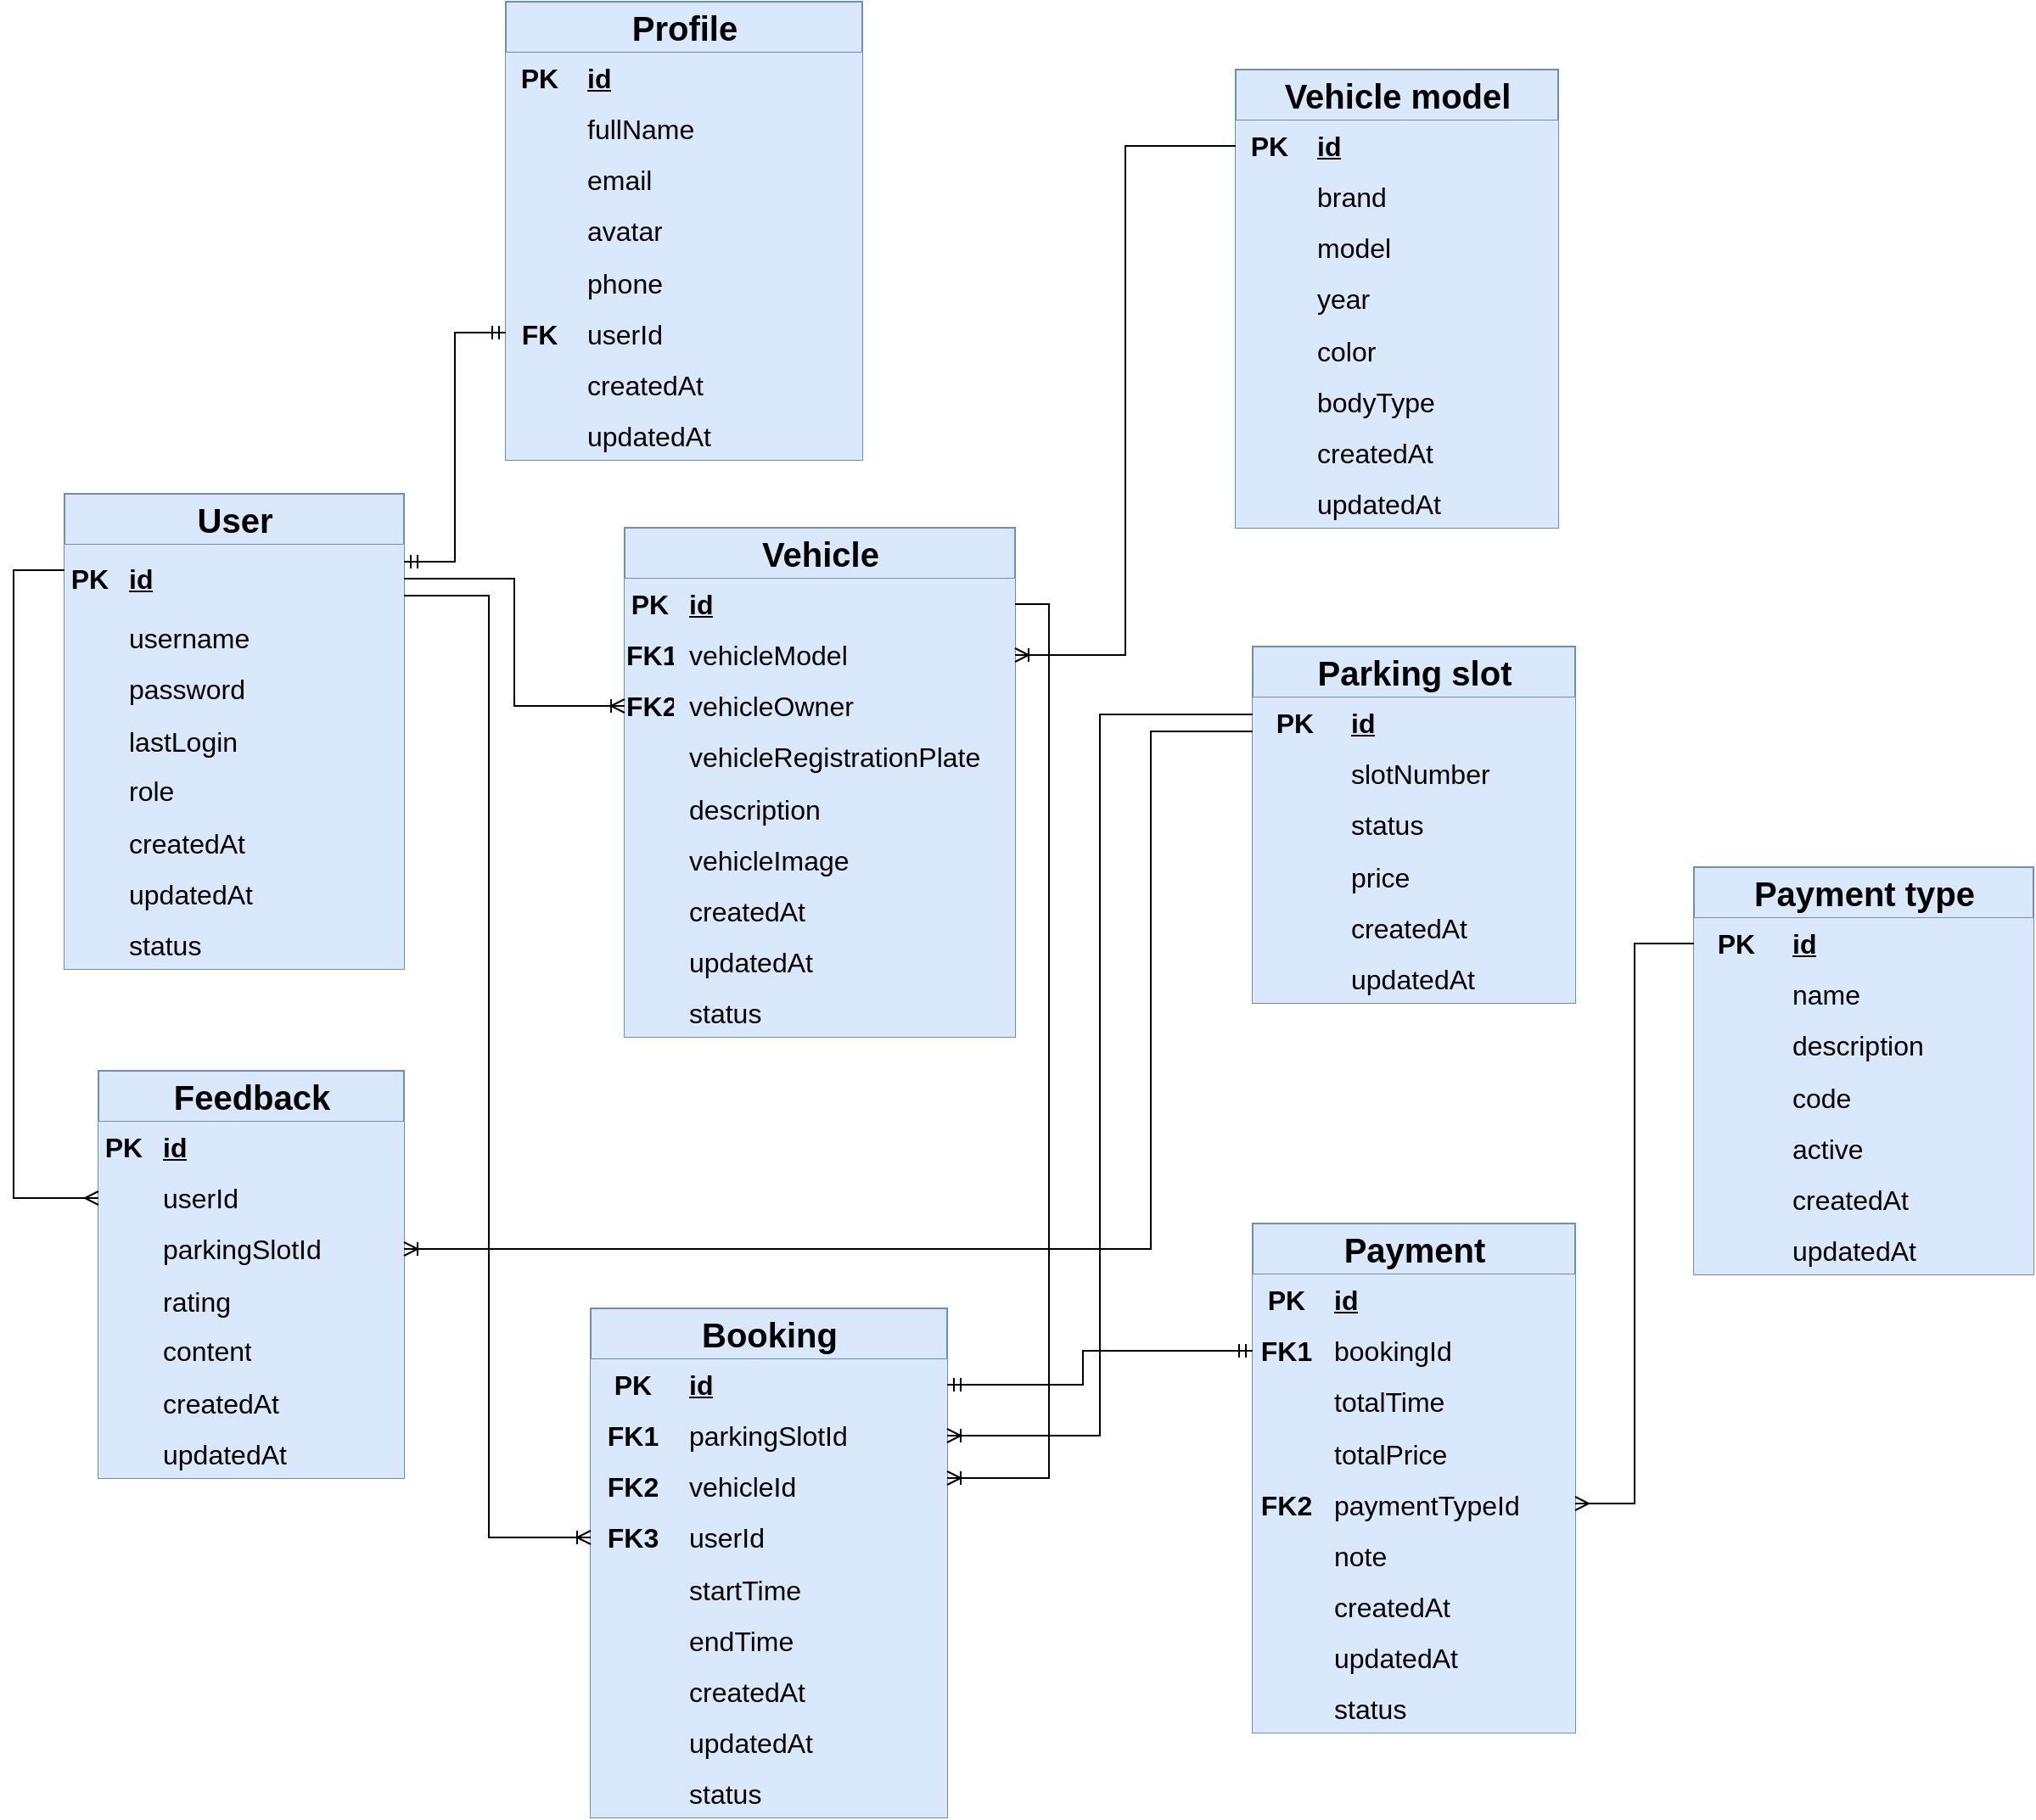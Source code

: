 <mxfile version="24.4.6" type="device">
  <diagram name="Page-1" id="CJ9qw9glZ22FkI8WQBb6">
    <mxGraphModel dx="2049" dy="1146" grid="1" gridSize="10" guides="1" tooltips="1" connect="1" arrows="1" fold="1" page="1" pageScale="1" pageWidth="850" pageHeight="1100" math="0" shadow="0">
      <root>
        <mxCell id="0" />
        <mxCell id="1" parent="0" />
        <mxCell id="QGGpoFICMcc_WFEOeKU3-1" value="&lt;font style=&quot;font-size: 20px;&quot;&gt;User&lt;/font&gt;" style="shape=table;startSize=30;container=1;collapsible=1;childLayout=tableLayout;fixedRows=1;rowLines=0;fontStyle=1;align=center;resizeLast=1;html=1;fontSize=16;fillColor=#dae8fc;strokeColor=#6c8ebf;labelBorderColor=none;fontFamily=Helvetica;" parent="1" vertex="1">
          <mxGeometry x="40" y="350" width="200" height="280" as="geometry" />
        </mxCell>
        <mxCell id="QGGpoFICMcc_WFEOeKU3-2" value="" style="shape=tableRow;horizontal=0;startSize=0;swimlaneHead=0;swimlaneBody=0;fillColor=#dae8fc;collapsible=0;dropTarget=0;points=[[0,0.5],[1,0.5]];portConstraint=eastwest;top=0;left=0;right=0;bottom=1;fontSize=16;strokeColor=#6c8ebf;labelBorderColor=none;fontFamily=Helvetica;" parent="QGGpoFICMcc_WFEOeKU3-1" vertex="1">
          <mxGeometry y="30" width="200" height="40" as="geometry" />
        </mxCell>
        <mxCell id="QGGpoFICMcc_WFEOeKU3-3" value="PK" style="shape=partialRectangle;connectable=0;fillColor=#dae8fc;top=0;left=0;bottom=0;right=0;fontStyle=1;overflow=hidden;whiteSpace=wrap;html=1;fontSize=16;strokeColor=#6c8ebf;labelBorderColor=none;fontFamily=Helvetica;" parent="QGGpoFICMcc_WFEOeKU3-2" vertex="1">
          <mxGeometry width="30" height="40" as="geometry">
            <mxRectangle width="30" height="40" as="alternateBounds" />
          </mxGeometry>
        </mxCell>
        <mxCell id="QGGpoFICMcc_WFEOeKU3-4" value="id" style="shape=partialRectangle;connectable=0;fillColor=#dae8fc;top=0;left=0;bottom=0;right=0;align=left;spacingLeft=6;fontStyle=5;overflow=hidden;whiteSpace=wrap;html=1;fontSize=16;strokeColor=#6c8ebf;labelBorderColor=none;fontFamily=Helvetica;" parent="QGGpoFICMcc_WFEOeKU3-2" vertex="1">
          <mxGeometry x="30" width="170" height="40" as="geometry">
            <mxRectangle width="170" height="40" as="alternateBounds" />
          </mxGeometry>
        </mxCell>
        <mxCell id="QGGpoFICMcc_WFEOeKU3-5" value="" style="shape=tableRow;horizontal=0;startSize=0;swimlaneHead=0;swimlaneBody=0;fillColor=#dae8fc;collapsible=0;dropTarget=0;points=[[0,0.5],[1,0.5]];portConstraint=eastwest;top=0;left=0;right=0;bottom=0;fontSize=16;strokeColor=#6c8ebf;labelBorderColor=none;fontFamily=Helvetica;" parent="QGGpoFICMcc_WFEOeKU3-1" vertex="1">
          <mxGeometry y="70" width="200" height="30" as="geometry" />
        </mxCell>
        <mxCell id="QGGpoFICMcc_WFEOeKU3-6" value="" style="shape=partialRectangle;connectable=0;fillColor=#dae8fc;top=0;left=0;bottom=0;right=0;editable=1;overflow=hidden;whiteSpace=wrap;html=1;fontSize=16;strokeColor=#6c8ebf;labelBorderColor=none;fontFamily=Helvetica;" parent="QGGpoFICMcc_WFEOeKU3-5" vertex="1">
          <mxGeometry width="30" height="30" as="geometry">
            <mxRectangle width="30" height="30" as="alternateBounds" />
          </mxGeometry>
        </mxCell>
        <mxCell id="QGGpoFICMcc_WFEOeKU3-7" value="username" style="shape=partialRectangle;connectable=0;fillColor=#dae8fc;top=0;left=0;bottom=0;right=0;align=left;spacingLeft=6;overflow=hidden;whiteSpace=wrap;html=1;fontSize=16;strokeColor=#6c8ebf;labelBorderColor=none;fontFamily=Helvetica;" parent="QGGpoFICMcc_WFEOeKU3-5" vertex="1">
          <mxGeometry x="30" width="170" height="30" as="geometry">
            <mxRectangle width="170" height="30" as="alternateBounds" />
          </mxGeometry>
        </mxCell>
        <mxCell id="QGGpoFICMcc_WFEOeKU3-8" value="" style="shape=tableRow;horizontal=0;startSize=0;swimlaneHead=0;swimlaneBody=0;fillColor=#dae8fc;collapsible=0;dropTarget=0;points=[[0,0.5],[1,0.5]];portConstraint=eastwest;top=0;left=0;right=0;bottom=0;fontSize=16;strokeColor=#6c8ebf;labelBorderColor=none;fontFamily=Helvetica;" parent="QGGpoFICMcc_WFEOeKU3-1" vertex="1">
          <mxGeometry y="100" width="200" height="30" as="geometry" />
        </mxCell>
        <mxCell id="QGGpoFICMcc_WFEOeKU3-9" value="" style="shape=partialRectangle;connectable=0;fillColor=#dae8fc;top=0;left=0;bottom=0;right=0;editable=1;overflow=hidden;whiteSpace=wrap;html=1;fontSize=16;strokeColor=#6c8ebf;labelBorderColor=none;fontFamily=Helvetica;" parent="QGGpoFICMcc_WFEOeKU3-8" vertex="1">
          <mxGeometry width="30" height="30" as="geometry">
            <mxRectangle width="30" height="30" as="alternateBounds" />
          </mxGeometry>
        </mxCell>
        <mxCell id="QGGpoFICMcc_WFEOeKU3-10" value="password" style="shape=partialRectangle;connectable=0;fillColor=#dae8fc;top=0;left=0;bottom=0;right=0;align=left;spacingLeft=6;overflow=hidden;whiteSpace=wrap;html=1;fontSize=16;strokeColor=#6c8ebf;labelBorderColor=none;fontFamily=Helvetica;" parent="QGGpoFICMcc_WFEOeKU3-8" vertex="1">
          <mxGeometry x="30" width="170" height="30" as="geometry">
            <mxRectangle width="170" height="30" as="alternateBounds" />
          </mxGeometry>
        </mxCell>
        <mxCell id="zPujIPoISx_olIFVh1WX-29" value="" style="shape=tableRow;horizontal=0;startSize=0;swimlaneHead=0;swimlaneBody=0;fillColor=#dae8fc;collapsible=0;dropTarget=0;points=[[0,0.5],[1,0.5]];portConstraint=eastwest;top=0;left=0;right=0;bottom=0;fontSize=16;strokeColor=#6c8ebf;labelBorderColor=none;fontFamily=Helvetica;" vertex="1" parent="QGGpoFICMcc_WFEOeKU3-1">
          <mxGeometry y="130" width="200" height="30" as="geometry" />
        </mxCell>
        <mxCell id="zPujIPoISx_olIFVh1WX-30" value="" style="shape=partialRectangle;connectable=0;fillColor=#dae8fc;top=0;left=0;bottom=0;right=0;editable=1;overflow=hidden;fontSize=16;strokeColor=#6c8ebf;labelBorderColor=none;fontFamily=Helvetica;" vertex="1" parent="zPujIPoISx_olIFVh1WX-29">
          <mxGeometry width="30" height="30" as="geometry">
            <mxRectangle width="30" height="30" as="alternateBounds" />
          </mxGeometry>
        </mxCell>
        <mxCell id="zPujIPoISx_olIFVh1WX-31" value="lastLogin" style="shape=partialRectangle;connectable=0;fillColor=#dae8fc;top=0;left=0;bottom=0;right=0;align=left;spacingLeft=6;overflow=hidden;fontSize=16;strokeColor=#6c8ebf;labelBorderColor=none;fontFamily=Helvetica;" vertex="1" parent="zPujIPoISx_olIFVh1WX-29">
          <mxGeometry x="30" width="170" height="30" as="geometry">
            <mxRectangle width="170" height="30" as="alternateBounds" />
          </mxGeometry>
        </mxCell>
        <mxCell id="QGGpoFICMcc_WFEOeKU3-11" value="" style="shape=tableRow;horizontal=0;startSize=0;swimlaneHead=0;swimlaneBody=0;fillColor=#dae8fc;collapsible=0;dropTarget=0;points=[[0,0.5],[1,0.5]];portConstraint=eastwest;top=0;left=0;right=0;bottom=0;fontSize=16;strokeColor=#6c8ebf;labelBorderColor=none;fontFamily=Helvetica;" parent="QGGpoFICMcc_WFEOeKU3-1" vertex="1">
          <mxGeometry y="160" width="200" height="30" as="geometry" />
        </mxCell>
        <mxCell id="QGGpoFICMcc_WFEOeKU3-12" value="" style="shape=partialRectangle;connectable=0;fillColor=#dae8fc;top=0;left=0;bottom=0;right=0;editable=1;overflow=hidden;whiteSpace=wrap;html=1;fontSize=16;strokeColor=#6c8ebf;labelBorderColor=none;fontFamily=Helvetica;" parent="QGGpoFICMcc_WFEOeKU3-11" vertex="1">
          <mxGeometry width="30" height="30" as="geometry">
            <mxRectangle width="30" height="30" as="alternateBounds" />
          </mxGeometry>
        </mxCell>
        <mxCell id="QGGpoFICMcc_WFEOeKU3-13" value="role" style="shape=partialRectangle;connectable=0;fillColor=#dae8fc;top=0;left=0;bottom=0;right=0;align=left;spacingLeft=6;overflow=hidden;whiteSpace=wrap;html=1;fontSize=16;strokeColor=#6c8ebf;labelBorderColor=none;fontFamily=Helvetica;" parent="QGGpoFICMcc_WFEOeKU3-11" vertex="1">
          <mxGeometry x="30" width="170" height="30" as="geometry">
            <mxRectangle width="170" height="30" as="alternateBounds" />
          </mxGeometry>
        </mxCell>
        <mxCell id="J4_Mn4D0yHF-19GbeQtf-2" value="" style="shape=tableRow;horizontal=0;startSize=0;swimlaneHead=0;swimlaneBody=0;fillColor=#dae8fc;collapsible=0;dropTarget=0;points=[[0,0.5],[1,0.5]];portConstraint=eastwest;top=0;left=0;right=0;bottom=0;fontSize=16;strokeColor=#6c8ebf;labelBorderColor=none;fontFamily=Helvetica;" parent="QGGpoFICMcc_WFEOeKU3-1" vertex="1">
          <mxGeometry y="190" width="200" height="30" as="geometry" />
        </mxCell>
        <mxCell id="J4_Mn4D0yHF-19GbeQtf-3" value="" style="shape=partialRectangle;connectable=0;fillColor=#dae8fc;top=0;left=0;bottom=0;right=0;editable=1;overflow=hidden;fontSize=16;strokeColor=#6c8ebf;labelBorderColor=none;fontFamily=Helvetica;" parent="J4_Mn4D0yHF-19GbeQtf-2" vertex="1">
          <mxGeometry width="30" height="30" as="geometry">
            <mxRectangle width="30" height="30" as="alternateBounds" />
          </mxGeometry>
        </mxCell>
        <mxCell id="J4_Mn4D0yHF-19GbeQtf-4" value="createdAt" style="shape=partialRectangle;connectable=0;fillColor=#dae8fc;top=0;left=0;bottom=0;right=0;align=left;spacingLeft=6;overflow=hidden;fontSize=16;strokeColor=#6c8ebf;labelBorderColor=none;fontFamily=Helvetica;" parent="J4_Mn4D0yHF-19GbeQtf-2" vertex="1">
          <mxGeometry x="30" width="170" height="30" as="geometry">
            <mxRectangle width="170" height="30" as="alternateBounds" />
          </mxGeometry>
        </mxCell>
        <mxCell id="J4_Mn4D0yHF-19GbeQtf-5" value="" style="shape=tableRow;horizontal=0;startSize=0;swimlaneHead=0;swimlaneBody=0;fillColor=#dae8fc;collapsible=0;dropTarget=0;points=[[0,0.5],[1,0.5]];portConstraint=eastwest;top=0;left=0;right=0;bottom=0;fontSize=16;strokeColor=#6c8ebf;labelBorderColor=none;fontFamily=Helvetica;" parent="QGGpoFICMcc_WFEOeKU3-1" vertex="1">
          <mxGeometry y="220" width="200" height="30" as="geometry" />
        </mxCell>
        <mxCell id="J4_Mn4D0yHF-19GbeQtf-6" value="" style="shape=partialRectangle;connectable=0;fillColor=#dae8fc;top=0;left=0;bottom=0;right=0;editable=1;overflow=hidden;fontSize=16;strokeColor=#6c8ebf;labelBorderColor=none;fontFamily=Helvetica;" parent="J4_Mn4D0yHF-19GbeQtf-5" vertex="1">
          <mxGeometry width="30" height="30" as="geometry">
            <mxRectangle width="30" height="30" as="alternateBounds" />
          </mxGeometry>
        </mxCell>
        <mxCell id="J4_Mn4D0yHF-19GbeQtf-7" value="updatedAt" style="shape=partialRectangle;connectable=0;fillColor=#dae8fc;top=0;left=0;bottom=0;right=0;align=left;spacingLeft=6;overflow=hidden;fontSize=16;strokeColor=#6c8ebf;labelBorderColor=none;fontFamily=Helvetica;" parent="J4_Mn4D0yHF-19GbeQtf-5" vertex="1">
          <mxGeometry x="30" width="170" height="30" as="geometry">
            <mxRectangle width="170" height="30" as="alternateBounds" />
          </mxGeometry>
        </mxCell>
        <mxCell id="J4_Mn4D0yHF-19GbeQtf-27" value="" style="shape=tableRow;horizontal=0;startSize=0;swimlaneHead=0;swimlaneBody=0;fillColor=#dae8fc;collapsible=0;dropTarget=0;points=[[0,0.5],[1,0.5]];portConstraint=eastwest;top=0;left=0;right=0;bottom=0;fontSize=16;strokeColor=#6c8ebf;labelBorderColor=none;fontFamily=Helvetica;" parent="QGGpoFICMcc_WFEOeKU3-1" vertex="1">
          <mxGeometry y="250" width="200" height="30" as="geometry" />
        </mxCell>
        <mxCell id="J4_Mn4D0yHF-19GbeQtf-28" value="" style="shape=partialRectangle;connectable=0;fillColor=#dae8fc;top=0;left=0;bottom=0;right=0;editable=1;overflow=hidden;fontSize=16;strokeColor=#6c8ebf;labelBorderColor=none;fontFamily=Helvetica;" parent="J4_Mn4D0yHF-19GbeQtf-27" vertex="1">
          <mxGeometry width="30" height="30" as="geometry">
            <mxRectangle width="30" height="30" as="alternateBounds" />
          </mxGeometry>
        </mxCell>
        <mxCell id="J4_Mn4D0yHF-19GbeQtf-29" value="status" style="shape=partialRectangle;connectable=0;fillColor=#dae8fc;top=0;left=0;bottom=0;right=0;align=left;spacingLeft=6;overflow=hidden;fontSize=16;strokeColor=#6c8ebf;labelBorderColor=none;fontFamily=Helvetica;" parent="J4_Mn4D0yHF-19GbeQtf-27" vertex="1">
          <mxGeometry x="30" width="170" height="30" as="geometry">
            <mxRectangle width="170" height="30" as="alternateBounds" />
          </mxGeometry>
        </mxCell>
        <mxCell id="J4_Mn4D0yHF-19GbeQtf-8" value="&lt;font style=&quot;font-size: 20px;&quot;&gt;Profile&lt;/font&gt;" style="shape=table;startSize=30;container=1;collapsible=1;childLayout=tableLayout;fixedRows=1;rowLines=0;fontStyle=1;align=center;resizeLast=1;html=1;fontSize=16;fillColor=#dae8fc;strokeColor=#6c8ebf;labelBorderColor=none;fontFamily=Helvetica;" parent="1" vertex="1">
          <mxGeometry x="300" y="60" width="210" height="270" as="geometry" />
        </mxCell>
        <mxCell id="J4_Mn4D0yHF-19GbeQtf-9" value="" style="shape=tableRow;horizontal=0;startSize=0;swimlaneHead=0;swimlaneBody=0;fillColor=#dae8fc;collapsible=0;dropTarget=0;points=[[0,0.5],[1,0.5]];portConstraint=eastwest;top=0;left=0;right=0;bottom=1;fontSize=16;strokeColor=#6c8ebf;labelBorderColor=none;fontFamily=Helvetica;" parent="J4_Mn4D0yHF-19GbeQtf-8" vertex="1">
          <mxGeometry y="30" width="210" height="30" as="geometry" />
        </mxCell>
        <mxCell id="J4_Mn4D0yHF-19GbeQtf-10" value="PK" style="shape=partialRectangle;connectable=0;fillColor=#dae8fc;top=0;left=0;bottom=0;right=0;fontStyle=1;overflow=hidden;whiteSpace=wrap;html=1;fontSize=16;strokeColor=#6c8ebf;labelBorderColor=none;fontFamily=Helvetica;" parent="J4_Mn4D0yHF-19GbeQtf-9" vertex="1">
          <mxGeometry width="40" height="30" as="geometry">
            <mxRectangle width="40" height="30" as="alternateBounds" />
          </mxGeometry>
        </mxCell>
        <mxCell id="J4_Mn4D0yHF-19GbeQtf-11" value="id" style="shape=partialRectangle;connectable=0;fillColor=#dae8fc;top=0;left=0;bottom=0;right=0;align=left;spacingLeft=6;fontStyle=5;overflow=hidden;whiteSpace=wrap;html=1;fontSize=16;strokeColor=#6c8ebf;labelBorderColor=none;fontFamily=Helvetica;" parent="J4_Mn4D0yHF-19GbeQtf-9" vertex="1">
          <mxGeometry x="40" width="170" height="30" as="geometry">
            <mxRectangle width="170" height="30" as="alternateBounds" />
          </mxGeometry>
        </mxCell>
        <mxCell id="J4_Mn4D0yHF-19GbeQtf-12" value="" style="shape=tableRow;horizontal=0;startSize=0;swimlaneHead=0;swimlaneBody=0;fillColor=#dae8fc;collapsible=0;dropTarget=0;points=[[0,0.5],[1,0.5]];portConstraint=eastwest;top=0;left=0;right=0;bottom=0;fontSize=16;strokeColor=#6c8ebf;labelBorderColor=none;fontFamily=Helvetica;" parent="J4_Mn4D0yHF-19GbeQtf-8" vertex="1">
          <mxGeometry y="60" width="210" height="30" as="geometry" />
        </mxCell>
        <mxCell id="J4_Mn4D0yHF-19GbeQtf-13" value="" style="shape=partialRectangle;connectable=0;fillColor=#dae8fc;top=0;left=0;bottom=0;right=0;editable=1;overflow=hidden;whiteSpace=wrap;html=1;fontSize=16;strokeColor=#6c8ebf;labelBorderColor=none;fontFamily=Helvetica;" parent="J4_Mn4D0yHF-19GbeQtf-12" vertex="1">
          <mxGeometry width="40" height="30" as="geometry">
            <mxRectangle width="40" height="30" as="alternateBounds" />
          </mxGeometry>
        </mxCell>
        <mxCell id="J4_Mn4D0yHF-19GbeQtf-14" value="fullName" style="shape=partialRectangle;connectable=0;fillColor=#dae8fc;top=0;left=0;bottom=0;right=0;align=left;spacingLeft=6;overflow=hidden;whiteSpace=wrap;html=1;fontSize=16;strokeColor=#6c8ebf;labelBorderColor=none;fontFamily=Helvetica;" parent="J4_Mn4D0yHF-19GbeQtf-12" vertex="1">
          <mxGeometry x="40" width="170" height="30" as="geometry">
            <mxRectangle width="170" height="30" as="alternateBounds" />
          </mxGeometry>
        </mxCell>
        <mxCell id="J4_Mn4D0yHF-19GbeQtf-15" value="" style="shape=tableRow;horizontal=0;startSize=0;swimlaneHead=0;swimlaneBody=0;fillColor=#dae8fc;collapsible=0;dropTarget=0;points=[[0,0.5],[1,0.5]];portConstraint=eastwest;top=0;left=0;right=0;bottom=0;fontSize=16;strokeColor=#6c8ebf;labelBorderColor=none;fontFamily=Helvetica;" parent="J4_Mn4D0yHF-19GbeQtf-8" vertex="1">
          <mxGeometry y="90" width="210" height="30" as="geometry" />
        </mxCell>
        <mxCell id="J4_Mn4D0yHF-19GbeQtf-16" value="" style="shape=partialRectangle;connectable=0;fillColor=#dae8fc;top=0;left=0;bottom=0;right=0;editable=1;overflow=hidden;whiteSpace=wrap;html=1;fontSize=16;strokeColor=#6c8ebf;labelBorderColor=none;fontFamily=Helvetica;" parent="J4_Mn4D0yHF-19GbeQtf-15" vertex="1">
          <mxGeometry width="40" height="30" as="geometry">
            <mxRectangle width="40" height="30" as="alternateBounds" />
          </mxGeometry>
        </mxCell>
        <mxCell id="J4_Mn4D0yHF-19GbeQtf-17" value="email" style="shape=partialRectangle;connectable=0;fillColor=#dae8fc;top=0;left=0;bottom=0;right=0;align=left;spacingLeft=6;overflow=hidden;whiteSpace=wrap;html=1;fontSize=16;strokeColor=#6c8ebf;labelBorderColor=none;fontFamily=Helvetica;" parent="J4_Mn4D0yHF-19GbeQtf-15" vertex="1">
          <mxGeometry x="40" width="170" height="30" as="geometry">
            <mxRectangle width="170" height="30" as="alternateBounds" />
          </mxGeometry>
        </mxCell>
        <mxCell id="J4_Mn4D0yHF-19GbeQtf-18" value="" style="shape=tableRow;horizontal=0;startSize=0;swimlaneHead=0;swimlaneBody=0;fillColor=#dae8fc;collapsible=0;dropTarget=0;points=[[0,0.5],[1,0.5]];portConstraint=eastwest;top=0;left=0;right=0;bottom=0;fontSize=16;strokeColor=#6c8ebf;labelBorderColor=none;fontFamily=Helvetica;" parent="J4_Mn4D0yHF-19GbeQtf-8" vertex="1">
          <mxGeometry y="120" width="210" height="30" as="geometry" />
        </mxCell>
        <mxCell id="J4_Mn4D0yHF-19GbeQtf-19" value="" style="shape=partialRectangle;connectable=0;fillColor=#dae8fc;top=0;left=0;bottom=0;right=0;editable=1;overflow=hidden;whiteSpace=wrap;html=1;fontSize=16;strokeColor=#6c8ebf;labelBorderColor=none;fontFamily=Helvetica;" parent="J4_Mn4D0yHF-19GbeQtf-18" vertex="1">
          <mxGeometry width="40" height="30" as="geometry">
            <mxRectangle width="40" height="30" as="alternateBounds" />
          </mxGeometry>
        </mxCell>
        <mxCell id="J4_Mn4D0yHF-19GbeQtf-20" value="avatar" style="shape=partialRectangle;connectable=0;fillColor=#dae8fc;top=0;left=0;bottom=0;right=0;align=left;spacingLeft=6;overflow=hidden;whiteSpace=wrap;html=1;fontSize=16;strokeColor=#6c8ebf;labelBorderColor=none;fontFamily=Helvetica;" parent="J4_Mn4D0yHF-19GbeQtf-18" vertex="1">
          <mxGeometry x="40" width="170" height="30" as="geometry">
            <mxRectangle width="170" height="30" as="alternateBounds" />
          </mxGeometry>
        </mxCell>
        <mxCell id="J4_Mn4D0yHF-19GbeQtf-21" value="" style="shape=tableRow;horizontal=0;startSize=0;swimlaneHead=0;swimlaneBody=0;fillColor=#dae8fc;collapsible=0;dropTarget=0;points=[[0,0.5],[1,0.5]];portConstraint=eastwest;top=0;left=0;right=0;bottom=0;fontSize=16;strokeColor=#6c8ebf;labelBorderColor=none;fontFamily=Helvetica;" parent="J4_Mn4D0yHF-19GbeQtf-8" vertex="1">
          <mxGeometry y="150" width="210" height="30" as="geometry" />
        </mxCell>
        <mxCell id="J4_Mn4D0yHF-19GbeQtf-22" value="" style="shape=partialRectangle;connectable=0;fillColor=#dae8fc;top=0;left=0;bottom=0;right=0;editable=1;overflow=hidden;fontSize=16;strokeColor=#6c8ebf;labelBorderColor=none;fontFamily=Helvetica;" parent="J4_Mn4D0yHF-19GbeQtf-21" vertex="1">
          <mxGeometry width="40" height="30" as="geometry">
            <mxRectangle width="40" height="30" as="alternateBounds" />
          </mxGeometry>
        </mxCell>
        <mxCell id="J4_Mn4D0yHF-19GbeQtf-23" value="phone" style="shape=partialRectangle;connectable=0;fillColor=#dae8fc;top=0;left=0;bottom=0;right=0;align=left;spacingLeft=6;overflow=hidden;fontSize=16;strokeColor=#6c8ebf;labelBorderColor=none;fontFamily=Helvetica;" parent="J4_Mn4D0yHF-19GbeQtf-21" vertex="1">
          <mxGeometry x="40" width="170" height="30" as="geometry">
            <mxRectangle width="170" height="30" as="alternateBounds" />
          </mxGeometry>
        </mxCell>
        <mxCell id="zPujIPoISx_olIFVh1WX-26" value="" style="shape=tableRow;horizontal=0;startSize=0;swimlaneHead=0;swimlaneBody=0;fillColor=#dae8fc;collapsible=0;dropTarget=0;points=[[0,0.5],[1,0.5]];portConstraint=eastwest;top=0;left=0;right=0;bottom=0;fontSize=16;strokeColor=#6c8ebf;labelBorderColor=none;fontFamily=Helvetica;" vertex="1" parent="J4_Mn4D0yHF-19GbeQtf-8">
          <mxGeometry y="180" width="210" height="30" as="geometry" />
        </mxCell>
        <mxCell id="zPujIPoISx_olIFVh1WX-27" value="FK" style="shape=partialRectangle;connectable=0;fillColor=#dae8fc;top=0;left=0;bottom=0;right=0;editable=1;overflow=hidden;fontSize=16;fontStyle=1;strokeColor=#6c8ebf;labelBorderColor=none;fontFamily=Helvetica;" vertex="1" parent="zPujIPoISx_olIFVh1WX-26">
          <mxGeometry width="40" height="30" as="geometry">
            <mxRectangle width="40" height="30" as="alternateBounds" />
          </mxGeometry>
        </mxCell>
        <mxCell id="zPujIPoISx_olIFVh1WX-28" value="userId" style="shape=partialRectangle;connectable=0;fillColor=#dae8fc;top=0;left=0;bottom=0;right=0;align=left;spacingLeft=6;overflow=hidden;fontSize=16;strokeColor=#6c8ebf;labelBorderColor=none;fontFamily=Helvetica;" vertex="1" parent="zPujIPoISx_olIFVh1WX-26">
          <mxGeometry x="40" width="170" height="30" as="geometry">
            <mxRectangle width="170" height="30" as="alternateBounds" />
          </mxGeometry>
        </mxCell>
        <mxCell id="J4_Mn4D0yHF-19GbeQtf-24" value="" style="shape=tableRow;horizontal=0;startSize=0;swimlaneHead=0;swimlaneBody=0;fillColor=#dae8fc;collapsible=0;dropTarget=0;points=[[0,0.5],[1,0.5]];portConstraint=eastwest;top=0;left=0;right=0;bottom=0;fontSize=16;strokeColor=#6c8ebf;labelBorderColor=none;fontFamily=Helvetica;" parent="J4_Mn4D0yHF-19GbeQtf-8" vertex="1">
          <mxGeometry y="210" width="210" height="30" as="geometry" />
        </mxCell>
        <mxCell id="J4_Mn4D0yHF-19GbeQtf-25" value="" style="shape=partialRectangle;connectable=0;fillColor=#dae8fc;top=0;left=0;bottom=0;right=0;editable=1;overflow=hidden;fontSize=16;strokeColor=#6c8ebf;labelBorderColor=none;fontFamily=Helvetica;" parent="J4_Mn4D0yHF-19GbeQtf-24" vertex="1">
          <mxGeometry width="40" height="30" as="geometry">
            <mxRectangle width="40" height="30" as="alternateBounds" />
          </mxGeometry>
        </mxCell>
        <mxCell id="J4_Mn4D0yHF-19GbeQtf-26" value="createdAt" style="shape=partialRectangle;connectable=0;fillColor=#dae8fc;top=0;left=0;bottom=0;right=0;align=left;spacingLeft=6;overflow=hidden;fontSize=16;strokeColor=#6c8ebf;labelBorderColor=none;fontFamily=Helvetica;" parent="J4_Mn4D0yHF-19GbeQtf-24" vertex="1">
          <mxGeometry x="40" width="170" height="30" as="geometry">
            <mxRectangle width="170" height="30" as="alternateBounds" />
          </mxGeometry>
        </mxCell>
        <mxCell id="J4_Mn4D0yHF-19GbeQtf-30" value="" style="shape=tableRow;horizontal=0;startSize=0;swimlaneHead=0;swimlaneBody=0;fillColor=#dae8fc;collapsible=0;dropTarget=0;points=[[0,0.5],[1,0.5]];portConstraint=eastwest;top=0;left=0;right=0;bottom=0;fontSize=16;strokeColor=#6c8ebf;labelBorderColor=none;fontFamily=Helvetica;" parent="J4_Mn4D0yHF-19GbeQtf-8" vertex="1">
          <mxGeometry y="240" width="210" height="30" as="geometry" />
        </mxCell>
        <mxCell id="J4_Mn4D0yHF-19GbeQtf-31" value="" style="shape=partialRectangle;connectable=0;fillColor=#dae8fc;top=0;left=0;bottom=0;right=0;editable=1;overflow=hidden;fontSize=16;strokeColor=#6c8ebf;labelBorderColor=none;fontFamily=Helvetica;" parent="J4_Mn4D0yHF-19GbeQtf-30" vertex="1">
          <mxGeometry width="40" height="30" as="geometry">
            <mxRectangle width="40" height="30" as="alternateBounds" />
          </mxGeometry>
        </mxCell>
        <mxCell id="J4_Mn4D0yHF-19GbeQtf-32" value="updatedAt" style="shape=partialRectangle;connectable=0;fillColor=#dae8fc;top=0;left=0;bottom=0;right=0;align=left;spacingLeft=6;overflow=hidden;fontSize=16;strokeColor=#6c8ebf;labelBorderColor=none;fontFamily=Helvetica;" parent="J4_Mn4D0yHF-19GbeQtf-30" vertex="1">
          <mxGeometry x="40" width="170" height="30" as="geometry">
            <mxRectangle width="170" height="30" as="alternateBounds" />
          </mxGeometry>
        </mxCell>
        <mxCell id="J4_Mn4D0yHF-19GbeQtf-40" value="&lt;font style=&quot;font-size: 20px;&quot;&gt;Vehicle model&lt;/font&gt;" style="shape=table;startSize=30;container=1;collapsible=1;childLayout=tableLayout;fixedRows=1;rowLines=0;fontStyle=1;align=center;resizeLast=1;html=1;fontSize=16;fillColor=#dae8fc;strokeColor=#6c8ebf;labelBorderColor=none;fontFamily=Helvetica;" parent="1" vertex="1">
          <mxGeometry x="730" y="100" width="190" height="270" as="geometry" />
        </mxCell>
        <mxCell id="J4_Mn4D0yHF-19GbeQtf-41" value="" style="shape=tableRow;horizontal=0;startSize=0;swimlaneHead=0;swimlaneBody=0;fillColor=#dae8fc;collapsible=0;dropTarget=0;points=[[0,0.5],[1,0.5]];portConstraint=eastwest;top=0;left=0;right=0;bottom=1;fontSize=16;strokeColor=#6c8ebf;labelBorderColor=none;fontFamily=Helvetica;" parent="J4_Mn4D0yHF-19GbeQtf-40" vertex="1">
          <mxGeometry y="30" width="190" height="30" as="geometry" />
        </mxCell>
        <mxCell id="J4_Mn4D0yHF-19GbeQtf-42" value="PK" style="shape=partialRectangle;connectable=0;fillColor=#dae8fc;top=0;left=0;bottom=0;right=0;fontStyle=1;overflow=hidden;whiteSpace=wrap;html=1;fontSize=16;strokeColor=#6c8ebf;labelBorderColor=none;fontFamily=Helvetica;" parent="J4_Mn4D0yHF-19GbeQtf-41" vertex="1">
          <mxGeometry width="40" height="30" as="geometry">
            <mxRectangle width="40" height="30" as="alternateBounds" />
          </mxGeometry>
        </mxCell>
        <mxCell id="J4_Mn4D0yHF-19GbeQtf-43" value="id" style="shape=partialRectangle;connectable=0;fillColor=#dae8fc;top=0;left=0;bottom=0;right=0;align=left;spacingLeft=6;fontStyle=5;overflow=hidden;whiteSpace=wrap;html=1;fontSize=16;strokeColor=#6c8ebf;labelBorderColor=none;fontFamily=Helvetica;" parent="J4_Mn4D0yHF-19GbeQtf-41" vertex="1">
          <mxGeometry x="40" width="150" height="30" as="geometry">
            <mxRectangle width="150" height="30" as="alternateBounds" />
          </mxGeometry>
        </mxCell>
        <mxCell id="J4_Mn4D0yHF-19GbeQtf-44" value="" style="shape=tableRow;horizontal=0;startSize=0;swimlaneHead=0;swimlaneBody=0;fillColor=#dae8fc;collapsible=0;dropTarget=0;points=[[0,0.5],[1,0.5]];portConstraint=eastwest;top=0;left=0;right=0;bottom=0;fontSize=16;strokeColor=#6c8ebf;labelBorderColor=none;fontFamily=Helvetica;" parent="J4_Mn4D0yHF-19GbeQtf-40" vertex="1">
          <mxGeometry y="60" width="190" height="30" as="geometry" />
        </mxCell>
        <mxCell id="J4_Mn4D0yHF-19GbeQtf-45" value="" style="shape=partialRectangle;connectable=0;fillColor=#dae8fc;top=0;left=0;bottom=0;right=0;editable=1;overflow=hidden;whiteSpace=wrap;html=1;fontSize=16;strokeColor=#6c8ebf;labelBorderColor=none;fontFamily=Helvetica;" parent="J4_Mn4D0yHF-19GbeQtf-44" vertex="1">
          <mxGeometry width="40" height="30" as="geometry">
            <mxRectangle width="40" height="30" as="alternateBounds" />
          </mxGeometry>
        </mxCell>
        <mxCell id="J4_Mn4D0yHF-19GbeQtf-46" value="brand" style="shape=partialRectangle;connectable=0;fillColor=#dae8fc;top=0;left=0;bottom=0;right=0;align=left;spacingLeft=6;overflow=hidden;whiteSpace=wrap;html=1;fontSize=16;strokeColor=#6c8ebf;labelBorderColor=none;fontFamily=Helvetica;" parent="J4_Mn4D0yHF-19GbeQtf-44" vertex="1">
          <mxGeometry x="40" width="150" height="30" as="geometry">
            <mxRectangle width="150" height="30" as="alternateBounds" />
          </mxGeometry>
        </mxCell>
        <mxCell id="J4_Mn4D0yHF-19GbeQtf-47" value="" style="shape=tableRow;horizontal=0;startSize=0;swimlaneHead=0;swimlaneBody=0;fillColor=#dae8fc;collapsible=0;dropTarget=0;points=[[0,0.5],[1,0.5]];portConstraint=eastwest;top=0;left=0;right=0;bottom=0;fontSize=16;strokeColor=#6c8ebf;labelBorderColor=none;fontFamily=Helvetica;" parent="J4_Mn4D0yHF-19GbeQtf-40" vertex="1">
          <mxGeometry y="90" width="190" height="30" as="geometry" />
        </mxCell>
        <mxCell id="J4_Mn4D0yHF-19GbeQtf-48" value="" style="shape=partialRectangle;connectable=0;fillColor=#dae8fc;top=0;left=0;bottom=0;right=0;editable=1;overflow=hidden;whiteSpace=wrap;html=1;fontSize=16;strokeColor=#6c8ebf;labelBorderColor=none;fontFamily=Helvetica;" parent="J4_Mn4D0yHF-19GbeQtf-47" vertex="1">
          <mxGeometry width="40" height="30" as="geometry">
            <mxRectangle width="40" height="30" as="alternateBounds" />
          </mxGeometry>
        </mxCell>
        <mxCell id="J4_Mn4D0yHF-19GbeQtf-49" value="model" style="shape=partialRectangle;connectable=0;fillColor=#dae8fc;top=0;left=0;bottom=0;right=0;align=left;spacingLeft=6;overflow=hidden;whiteSpace=wrap;html=1;fontSize=16;strokeColor=#6c8ebf;labelBorderColor=none;fontFamily=Helvetica;" parent="J4_Mn4D0yHF-19GbeQtf-47" vertex="1">
          <mxGeometry x="40" width="150" height="30" as="geometry">
            <mxRectangle width="150" height="30" as="alternateBounds" />
          </mxGeometry>
        </mxCell>
        <mxCell id="J4_Mn4D0yHF-19GbeQtf-50" value="" style="shape=tableRow;horizontal=0;startSize=0;swimlaneHead=0;swimlaneBody=0;fillColor=#dae8fc;collapsible=0;dropTarget=0;points=[[0,0.5],[1,0.5]];portConstraint=eastwest;top=0;left=0;right=0;bottom=0;fontSize=16;strokeColor=#6c8ebf;labelBorderColor=none;fontFamily=Helvetica;" parent="J4_Mn4D0yHF-19GbeQtf-40" vertex="1">
          <mxGeometry y="120" width="190" height="30" as="geometry" />
        </mxCell>
        <mxCell id="J4_Mn4D0yHF-19GbeQtf-51" value="" style="shape=partialRectangle;connectable=0;fillColor=#dae8fc;top=0;left=0;bottom=0;right=0;editable=1;overflow=hidden;whiteSpace=wrap;html=1;fontSize=16;strokeColor=#6c8ebf;labelBorderColor=none;fontFamily=Helvetica;" parent="J4_Mn4D0yHF-19GbeQtf-50" vertex="1">
          <mxGeometry width="40" height="30" as="geometry">
            <mxRectangle width="40" height="30" as="alternateBounds" />
          </mxGeometry>
        </mxCell>
        <mxCell id="J4_Mn4D0yHF-19GbeQtf-52" value="year" style="shape=partialRectangle;connectable=0;fillColor=#dae8fc;top=0;left=0;bottom=0;right=0;align=left;spacingLeft=6;overflow=hidden;whiteSpace=wrap;html=1;fontSize=16;strokeColor=#6c8ebf;labelBorderColor=none;fontFamily=Helvetica;" parent="J4_Mn4D0yHF-19GbeQtf-50" vertex="1">
          <mxGeometry x="40" width="150" height="30" as="geometry">
            <mxRectangle width="150" height="30" as="alternateBounds" />
          </mxGeometry>
        </mxCell>
        <mxCell id="J4_Mn4D0yHF-19GbeQtf-53" value="" style="shape=tableRow;horizontal=0;startSize=0;swimlaneHead=0;swimlaneBody=0;fillColor=#dae8fc;collapsible=0;dropTarget=0;points=[[0,0.5],[1,0.5]];portConstraint=eastwest;top=0;left=0;right=0;bottom=0;fontSize=16;strokeColor=#6c8ebf;labelBorderColor=none;fontFamily=Helvetica;" parent="J4_Mn4D0yHF-19GbeQtf-40" vertex="1">
          <mxGeometry y="150" width="190" height="30" as="geometry" />
        </mxCell>
        <mxCell id="J4_Mn4D0yHF-19GbeQtf-54" value="" style="shape=partialRectangle;connectable=0;fillColor=#dae8fc;top=0;left=0;bottom=0;right=0;editable=1;overflow=hidden;fontSize=16;strokeColor=#6c8ebf;labelBorderColor=none;fontFamily=Helvetica;" parent="J4_Mn4D0yHF-19GbeQtf-53" vertex="1">
          <mxGeometry width="40" height="30" as="geometry">
            <mxRectangle width="40" height="30" as="alternateBounds" />
          </mxGeometry>
        </mxCell>
        <mxCell id="J4_Mn4D0yHF-19GbeQtf-55" value="color" style="shape=partialRectangle;connectable=0;fillColor=#dae8fc;top=0;left=0;bottom=0;right=0;align=left;spacingLeft=6;overflow=hidden;fontSize=16;strokeColor=#6c8ebf;labelBorderColor=none;fontFamily=Helvetica;" parent="J4_Mn4D0yHF-19GbeQtf-53" vertex="1">
          <mxGeometry x="40" width="150" height="30" as="geometry">
            <mxRectangle width="150" height="30" as="alternateBounds" />
          </mxGeometry>
        </mxCell>
        <mxCell id="J4_Mn4D0yHF-19GbeQtf-62" value="" style="shape=tableRow;horizontal=0;startSize=0;swimlaneHead=0;swimlaneBody=0;fillColor=#dae8fc;collapsible=0;dropTarget=0;points=[[0,0.5],[1,0.5]];portConstraint=eastwest;top=0;left=0;right=0;bottom=0;fontSize=16;strokeColor=#6c8ebf;labelBorderColor=none;fontFamily=Helvetica;" parent="J4_Mn4D0yHF-19GbeQtf-40" vertex="1">
          <mxGeometry y="180" width="190" height="30" as="geometry" />
        </mxCell>
        <mxCell id="J4_Mn4D0yHF-19GbeQtf-63" value="" style="shape=partialRectangle;connectable=0;fillColor=#dae8fc;top=0;left=0;bottom=0;right=0;editable=1;overflow=hidden;fontSize=16;strokeColor=#6c8ebf;labelBorderColor=none;fontFamily=Helvetica;" parent="J4_Mn4D0yHF-19GbeQtf-62" vertex="1">
          <mxGeometry width="40" height="30" as="geometry">
            <mxRectangle width="40" height="30" as="alternateBounds" />
          </mxGeometry>
        </mxCell>
        <mxCell id="J4_Mn4D0yHF-19GbeQtf-64" value="bodyType" style="shape=partialRectangle;connectable=0;fillColor=#dae8fc;top=0;left=0;bottom=0;right=0;align=left;spacingLeft=6;overflow=hidden;fontSize=16;strokeColor=#6c8ebf;labelBorderColor=none;fontFamily=Helvetica;" parent="J4_Mn4D0yHF-19GbeQtf-62" vertex="1">
          <mxGeometry x="40" width="150" height="30" as="geometry">
            <mxRectangle width="150" height="30" as="alternateBounds" />
          </mxGeometry>
        </mxCell>
        <mxCell id="J4_Mn4D0yHF-19GbeQtf-56" value="" style="shape=tableRow;horizontal=0;startSize=0;swimlaneHead=0;swimlaneBody=0;fillColor=#dae8fc;collapsible=0;dropTarget=0;points=[[0,0.5],[1,0.5]];portConstraint=eastwest;top=0;left=0;right=0;bottom=0;fontSize=16;strokeColor=#6c8ebf;labelBorderColor=none;fontFamily=Helvetica;" parent="J4_Mn4D0yHF-19GbeQtf-40" vertex="1">
          <mxGeometry y="210" width="190" height="30" as="geometry" />
        </mxCell>
        <mxCell id="J4_Mn4D0yHF-19GbeQtf-57" value="" style="shape=partialRectangle;connectable=0;fillColor=#dae8fc;top=0;left=0;bottom=0;right=0;editable=1;overflow=hidden;fontSize=16;strokeColor=#6c8ebf;labelBorderColor=none;fontFamily=Helvetica;" parent="J4_Mn4D0yHF-19GbeQtf-56" vertex="1">
          <mxGeometry width="40" height="30" as="geometry">
            <mxRectangle width="40" height="30" as="alternateBounds" />
          </mxGeometry>
        </mxCell>
        <mxCell id="J4_Mn4D0yHF-19GbeQtf-58" value="createdAt" style="shape=partialRectangle;connectable=0;fillColor=#dae8fc;top=0;left=0;bottom=0;right=0;align=left;spacingLeft=6;overflow=hidden;fontSize=16;strokeColor=#6c8ebf;labelBorderColor=none;fontFamily=Helvetica;" parent="J4_Mn4D0yHF-19GbeQtf-56" vertex="1">
          <mxGeometry x="40" width="150" height="30" as="geometry">
            <mxRectangle width="150" height="30" as="alternateBounds" />
          </mxGeometry>
        </mxCell>
        <mxCell id="J4_Mn4D0yHF-19GbeQtf-59" value="" style="shape=tableRow;horizontal=0;startSize=0;swimlaneHead=0;swimlaneBody=0;fillColor=#dae8fc;collapsible=0;dropTarget=0;points=[[0,0.5],[1,0.5]];portConstraint=eastwest;top=0;left=0;right=0;bottom=0;fontSize=16;strokeColor=#6c8ebf;labelBorderColor=none;fontFamily=Helvetica;" parent="J4_Mn4D0yHF-19GbeQtf-40" vertex="1">
          <mxGeometry y="240" width="190" height="30" as="geometry" />
        </mxCell>
        <mxCell id="J4_Mn4D0yHF-19GbeQtf-60" value="" style="shape=partialRectangle;connectable=0;fillColor=#dae8fc;top=0;left=0;bottom=0;right=0;editable=1;overflow=hidden;fontSize=16;strokeColor=#6c8ebf;labelBorderColor=none;fontFamily=Helvetica;" parent="J4_Mn4D0yHF-19GbeQtf-59" vertex="1">
          <mxGeometry width="40" height="30" as="geometry">
            <mxRectangle width="40" height="30" as="alternateBounds" />
          </mxGeometry>
        </mxCell>
        <mxCell id="J4_Mn4D0yHF-19GbeQtf-61" value="updatedAt" style="shape=partialRectangle;connectable=0;fillColor=#dae8fc;top=0;left=0;bottom=0;right=0;align=left;spacingLeft=6;overflow=hidden;fontSize=16;strokeColor=#6c8ebf;labelBorderColor=none;fontFamily=Helvetica;" parent="J4_Mn4D0yHF-19GbeQtf-59" vertex="1">
          <mxGeometry x="40" width="150" height="30" as="geometry">
            <mxRectangle width="150" height="30" as="alternateBounds" />
          </mxGeometry>
        </mxCell>
        <mxCell id="J4_Mn4D0yHF-19GbeQtf-65" value="&lt;font style=&quot;font-size: 20px;&quot;&gt;Vehicle&lt;/font&gt;" style="shape=table;startSize=30;container=1;collapsible=1;childLayout=tableLayout;fixedRows=1;rowLines=0;fontStyle=1;align=center;resizeLast=1;html=1;fontSize=16;fillColor=#dae8fc;strokeColor=#6c8ebf;labelBorderColor=none;fontFamily=Helvetica;" parent="1" vertex="1">
          <mxGeometry x="370" y="370" width="230" height="300" as="geometry" />
        </mxCell>
        <mxCell id="J4_Mn4D0yHF-19GbeQtf-66" value="" style="shape=tableRow;horizontal=0;startSize=0;swimlaneHead=0;swimlaneBody=0;fillColor=#dae8fc;collapsible=0;dropTarget=0;points=[[0,0.5],[1,0.5]];portConstraint=eastwest;top=0;left=0;right=0;bottom=1;fontSize=16;strokeColor=#6c8ebf;labelBorderColor=none;fontFamily=Helvetica;" parent="J4_Mn4D0yHF-19GbeQtf-65" vertex="1">
          <mxGeometry y="30" width="230" height="30" as="geometry" />
        </mxCell>
        <mxCell id="J4_Mn4D0yHF-19GbeQtf-67" value="PK" style="shape=partialRectangle;connectable=0;fillColor=#dae8fc;top=0;left=0;bottom=0;right=0;fontStyle=1;overflow=hidden;whiteSpace=wrap;html=1;fontSize=16;strokeColor=#6c8ebf;labelBorderColor=none;fontFamily=Helvetica;" parent="J4_Mn4D0yHF-19GbeQtf-66" vertex="1">
          <mxGeometry width="30" height="30" as="geometry">
            <mxRectangle width="30" height="30" as="alternateBounds" />
          </mxGeometry>
        </mxCell>
        <mxCell id="J4_Mn4D0yHF-19GbeQtf-68" value="id" style="shape=partialRectangle;connectable=0;fillColor=#dae8fc;top=0;left=0;bottom=0;right=0;align=left;spacingLeft=6;fontStyle=5;overflow=hidden;whiteSpace=wrap;html=1;fontSize=16;strokeColor=#6c8ebf;labelBorderColor=none;fontFamily=Helvetica;" parent="J4_Mn4D0yHF-19GbeQtf-66" vertex="1">
          <mxGeometry x="30" width="200" height="30" as="geometry">
            <mxRectangle width="200" height="30" as="alternateBounds" />
          </mxGeometry>
        </mxCell>
        <mxCell id="J4_Mn4D0yHF-19GbeQtf-69" value="" style="shape=tableRow;horizontal=0;startSize=0;swimlaneHead=0;swimlaneBody=0;fillColor=#dae8fc;collapsible=0;dropTarget=0;points=[[0,0.5],[1,0.5]];portConstraint=eastwest;top=0;left=0;right=0;bottom=0;fontSize=16;strokeColor=#6c8ebf;labelBorderColor=none;fontFamily=Helvetica;" parent="J4_Mn4D0yHF-19GbeQtf-65" vertex="1">
          <mxGeometry y="60" width="230" height="30" as="geometry" />
        </mxCell>
        <mxCell id="J4_Mn4D0yHF-19GbeQtf-70" value="&lt;b&gt;FK1&lt;/b&gt;" style="shape=partialRectangle;connectable=0;fillColor=#dae8fc;top=0;left=0;bottom=0;right=0;editable=1;overflow=hidden;whiteSpace=wrap;html=1;fontSize=16;strokeColor=#6c8ebf;labelBorderColor=none;fontFamily=Helvetica;" parent="J4_Mn4D0yHF-19GbeQtf-69" vertex="1">
          <mxGeometry width="30" height="30" as="geometry">
            <mxRectangle width="30" height="30" as="alternateBounds" />
          </mxGeometry>
        </mxCell>
        <mxCell id="J4_Mn4D0yHF-19GbeQtf-71" value="vehicleModel" style="shape=partialRectangle;connectable=0;fillColor=#dae8fc;top=0;left=0;bottom=0;right=0;align=left;spacingLeft=6;overflow=hidden;whiteSpace=wrap;html=1;fontSize=16;strokeColor=#6c8ebf;labelBorderColor=none;fontFamily=Helvetica;" parent="J4_Mn4D0yHF-19GbeQtf-69" vertex="1">
          <mxGeometry x="30" width="200" height="30" as="geometry">
            <mxRectangle width="200" height="30" as="alternateBounds" />
          </mxGeometry>
        </mxCell>
        <mxCell id="J4_Mn4D0yHF-19GbeQtf-72" value="" style="shape=tableRow;horizontal=0;startSize=0;swimlaneHead=0;swimlaneBody=0;fillColor=#dae8fc;collapsible=0;dropTarget=0;points=[[0,0.5],[1,0.5]];portConstraint=eastwest;top=0;left=0;right=0;bottom=0;fontSize=16;strokeColor=#6c8ebf;labelBorderColor=none;fontFamily=Helvetica;" parent="J4_Mn4D0yHF-19GbeQtf-65" vertex="1">
          <mxGeometry y="90" width="230" height="30" as="geometry" />
        </mxCell>
        <mxCell id="J4_Mn4D0yHF-19GbeQtf-73" value="&lt;b&gt;FK2&lt;/b&gt;" style="shape=partialRectangle;connectable=0;fillColor=#dae8fc;top=0;left=0;bottom=0;right=0;editable=1;overflow=hidden;whiteSpace=wrap;html=1;fontSize=16;strokeColor=#6c8ebf;labelBorderColor=none;fontFamily=Helvetica;" parent="J4_Mn4D0yHF-19GbeQtf-72" vertex="1">
          <mxGeometry width="30" height="30" as="geometry">
            <mxRectangle width="30" height="30" as="alternateBounds" />
          </mxGeometry>
        </mxCell>
        <mxCell id="J4_Mn4D0yHF-19GbeQtf-74" value="vehicleOwner" style="shape=partialRectangle;connectable=0;fillColor=#dae8fc;top=0;left=0;bottom=0;right=0;align=left;spacingLeft=6;overflow=hidden;whiteSpace=wrap;html=1;fontSize=16;strokeColor=#6c8ebf;labelBorderColor=none;fontFamily=Helvetica;" parent="J4_Mn4D0yHF-19GbeQtf-72" vertex="1">
          <mxGeometry x="30" width="200" height="30" as="geometry">
            <mxRectangle width="200" height="30" as="alternateBounds" />
          </mxGeometry>
        </mxCell>
        <mxCell id="J4_Mn4D0yHF-19GbeQtf-75" value="" style="shape=tableRow;horizontal=0;startSize=0;swimlaneHead=0;swimlaneBody=0;fillColor=#dae8fc;collapsible=0;dropTarget=0;points=[[0,0.5],[1,0.5]];portConstraint=eastwest;top=0;left=0;right=0;bottom=0;fontSize=16;strokeColor=#6c8ebf;labelBorderColor=none;fontFamily=Helvetica;" parent="J4_Mn4D0yHF-19GbeQtf-65" vertex="1">
          <mxGeometry y="120" width="230" height="30" as="geometry" />
        </mxCell>
        <mxCell id="J4_Mn4D0yHF-19GbeQtf-76" value="" style="shape=partialRectangle;connectable=0;fillColor=#dae8fc;top=0;left=0;bottom=0;right=0;editable=1;overflow=hidden;whiteSpace=wrap;html=1;fontSize=16;strokeColor=#6c8ebf;labelBorderColor=none;fontFamily=Helvetica;" parent="J4_Mn4D0yHF-19GbeQtf-75" vertex="1">
          <mxGeometry width="30" height="30" as="geometry">
            <mxRectangle width="30" height="30" as="alternateBounds" />
          </mxGeometry>
        </mxCell>
        <mxCell id="J4_Mn4D0yHF-19GbeQtf-77" value="vehicleRegistrationPlate" style="shape=partialRectangle;connectable=0;fillColor=#dae8fc;top=0;left=0;bottom=0;right=0;align=left;spacingLeft=6;overflow=hidden;whiteSpace=wrap;html=1;fontSize=16;strokeColor=#6c8ebf;labelBorderColor=none;fontFamily=Helvetica;" parent="J4_Mn4D0yHF-19GbeQtf-75" vertex="1">
          <mxGeometry x="30" width="200" height="30" as="geometry">
            <mxRectangle width="200" height="30" as="alternateBounds" />
          </mxGeometry>
        </mxCell>
        <mxCell id="J4_Mn4D0yHF-19GbeQtf-90" value="" style="shape=tableRow;horizontal=0;startSize=0;swimlaneHead=0;swimlaneBody=0;fillColor=#dae8fc;collapsible=0;dropTarget=0;points=[[0,0.5],[1,0.5]];portConstraint=eastwest;top=0;left=0;right=0;bottom=0;fontSize=16;strokeColor=#6c8ebf;labelBorderColor=none;fontFamily=Helvetica;" parent="J4_Mn4D0yHF-19GbeQtf-65" vertex="1">
          <mxGeometry y="150" width="230" height="30" as="geometry" />
        </mxCell>
        <mxCell id="J4_Mn4D0yHF-19GbeQtf-91" value="" style="shape=partialRectangle;connectable=0;fillColor=#dae8fc;top=0;left=0;bottom=0;right=0;editable=1;overflow=hidden;fontSize=16;strokeColor=#6c8ebf;labelBorderColor=none;fontFamily=Helvetica;" parent="J4_Mn4D0yHF-19GbeQtf-90" vertex="1">
          <mxGeometry width="30" height="30" as="geometry">
            <mxRectangle width="30" height="30" as="alternateBounds" />
          </mxGeometry>
        </mxCell>
        <mxCell id="J4_Mn4D0yHF-19GbeQtf-92" value="description" style="shape=partialRectangle;connectable=0;fillColor=#dae8fc;top=0;left=0;bottom=0;right=0;align=left;spacingLeft=6;overflow=hidden;fontSize=16;strokeColor=#6c8ebf;labelBorderColor=none;fontFamily=Helvetica;" parent="J4_Mn4D0yHF-19GbeQtf-90" vertex="1">
          <mxGeometry x="30" width="200" height="30" as="geometry">
            <mxRectangle width="200" height="30" as="alternateBounds" />
          </mxGeometry>
        </mxCell>
        <mxCell id="J4_Mn4D0yHF-19GbeQtf-97" value="" style="shape=tableRow;horizontal=0;startSize=0;swimlaneHead=0;swimlaneBody=0;fillColor=#dae8fc;collapsible=0;dropTarget=0;points=[[0,0.5],[1,0.5]];portConstraint=eastwest;top=0;left=0;right=0;bottom=0;fontSize=16;strokeColor=#6c8ebf;labelBorderColor=none;fontFamily=Helvetica;" parent="J4_Mn4D0yHF-19GbeQtf-65" vertex="1">
          <mxGeometry y="180" width="230" height="30" as="geometry" />
        </mxCell>
        <mxCell id="J4_Mn4D0yHF-19GbeQtf-98" value="" style="shape=partialRectangle;connectable=0;fillColor=#dae8fc;top=0;left=0;bottom=0;right=0;editable=1;overflow=hidden;fontSize=16;strokeColor=#6c8ebf;labelBorderColor=none;fontFamily=Helvetica;" parent="J4_Mn4D0yHF-19GbeQtf-97" vertex="1">
          <mxGeometry width="30" height="30" as="geometry">
            <mxRectangle width="30" height="30" as="alternateBounds" />
          </mxGeometry>
        </mxCell>
        <mxCell id="J4_Mn4D0yHF-19GbeQtf-99" value="vehicleImage" style="shape=partialRectangle;connectable=0;fillColor=#dae8fc;top=0;left=0;bottom=0;right=0;align=left;spacingLeft=6;overflow=hidden;fontSize=16;strokeColor=#6c8ebf;labelBorderColor=none;fontFamily=Helvetica;" parent="J4_Mn4D0yHF-19GbeQtf-97" vertex="1">
          <mxGeometry x="30" width="200" height="30" as="geometry">
            <mxRectangle width="200" height="30" as="alternateBounds" />
          </mxGeometry>
        </mxCell>
        <mxCell id="J4_Mn4D0yHF-19GbeQtf-100" value="" style="shape=tableRow;horizontal=0;startSize=0;swimlaneHead=0;swimlaneBody=0;fillColor=#dae8fc;collapsible=0;dropTarget=0;points=[[0,0.5],[1,0.5]];portConstraint=eastwest;top=0;left=0;right=0;bottom=0;fontSize=16;strokeColor=#6c8ebf;labelBorderColor=none;fontFamily=Helvetica;" parent="J4_Mn4D0yHF-19GbeQtf-65" vertex="1">
          <mxGeometry y="210" width="230" height="30" as="geometry" />
        </mxCell>
        <mxCell id="J4_Mn4D0yHF-19GbeQtf-101" value="" style="shape=partialRectangle;connectable=0;fillColor=#dae8fc;top=0;left=0;bottom=0;right=0;editable=1;overflow=hidden;fontSize=16;strokeColor=#6c8ebf;labelBorderColor=none;fontFamily=Helvetica;" parent="J4_Mn4D0yHF-19GbeQtf-100" vertex="1">
          <mxGeometry width="30" height="30" as="geometry">
            <mxRectangle width="30" height="30" as="alternateBounds" />
          </mxGeometry>
        </mxCell>
        <mxCell id="J4_Mn4D0yHF-19GbeQtf-102" value="createdAt" style="shape=partialRectangle;connectable=0;fillColor=#dae8fc;top=0;left=0;bottom=0;right=0;align=left;spacingLeft=6;overflow=hidden;fontSize=16;strokeColor=#6c8ebf;labelBorderColor=none;fontFamily=Helvetica;" parent="J4_Mn4D0yHF-19GbeQtf-100" vertex="1">
          <mxGeometry x="30" width="200" height="30" as="geometry">
            <mxRectangle width="200" height="30" as="alternateBounds" />
          </mxGeometry>
        </mxCell>
        <mxCell id="J4_Mn4D0yHF-19GbeQtf-103" value="" style="shape=tableRow;horizontal=0;startSize=0;swimlaneHead=0;swimlaneBody=0;fillColor=#dae8fc;collapsible=0;dropTarget=0;points=[[0,0.5],[1,0.5]];portConstraint=eastwest;top=0;left=0;right=0;bottom=0;fontSize=16;strokeColor=#6c8ebf;labelBorderColor=none;fontFamily=Helvetica;" parent="J4_Mn4D0yHF-19GbeQtf-65" vertex="1">
          <mxGeometry y="240" width="230" height="30" as="geometry" />
        </mxCell>
        <mxCell id="J4_Mn4D0yHF-19GbeQtf-104" value="" style="shape=partialRectangle;connectable=0;fillColor=#dae8fc;top=0;left=0;bottom=0;right=0;editable=1;overflow=hidden;fontSize=16;strokeColor=#6c8ebf;labelBorderColor=none;fontFamily=Helvetica;" parent="J4_Mn4D0yHF-19GbeQtf-103" vertex="1">
          <mxGeometry width="30" height="30" as="geometry">
            <mxRectangle width="30" height="30" as="alternateBounds" />
          </mxGeometry>
        </mxCell>
        <mxCell id="J4_Mn4D0yHF-19GbeQtf-105" value="updatedAt" style="shape=partialRectangle;connectable=0;fillColor=#dae8fc;top=0;left=0;bottom=0;right=0;align=left;spacingLeft=6;overflow=hidden;fontSize=16;strokeColor=#6c8ebf;labelBorderColor=none;fontFamily=Helvetica;" parent="J4_Mn4D0yHF-19GbeQtf-103" vertex="1">
          <mxGeometry x="30" width="200" height="30" as="geometry">
            <mxRectangle width="200" height="30" as="alternateBounds" />
          </mxGeometry>
        </mxCell>
        <mxCell id="J4_Mn4D0yHF-19GbeQtf-106" value="" style="shape=tableRow;horizontal=0;startSize=0;swimlaneHead=0;swimlaneBody=0;fillColor=#dae8fc;collapsible=0;dropTarget=0;points=[[0,0.5],[1,0.5]];portConstraint=eastwest;top=0;left=0;right=0;bottom=0;fontSize=16;strokeColor=#6c8ebf;labelBorderColor=none;fontFamily=Helvetica;" parent="J4_Mn4D0yHF-19GbeQtf-65" vertex="1">
          <mxGeometry y="270" width="230" height="30" as="geometry" />
        </mxCell>
        <mxCell id="J4_Mn4D0yHF-19GbeQtf-107" value="" style="shape=partialRectangle;connectable=0;fillColor=#dae8fc;top=0;left=0;bottom=0;right=0;editable=1;overflow=hidden;fontSize=16;strokeColor=#6c8ebf;labelBorderColor=none;fontFamily=Helvetica;" parent="J4_Mn4D0yHF-19GbeQtf-106" vertex="1">
          <mxGeometry width="30" height="30" as="geometry">
            <mxRectangle width="30" height="30" as="alternateBounds" />
          </mxGeometry>
        </mxCell>
        <mxCell id="J4_Mn4D0yHF-19GbeQtf-108" value="status" style="shape=partialRectangle;connectable=0;fillColor=#dae8fc;top=0;left=0;bottom=0;right=0;align=left;spacingLeft=6;overflow=hidden;fontSize=16;strokeColor=#6c8ebf;labelBorderColor=none;fontFamily=Helvetica;" parent="J4_Mn4D0yHF-19GbeQtf-106" vertex="1">
          <mxGeometry x="30" width="200" height="30" as="geometry">
            <mxRectangle width="200" height="30" as="alternateBounds" />
          </mxGeometry>
        </mxCell>
        <mxCell id="J4_Mn4D0yHF-19GbeQtf-110" value="" style="edgeStyle=orthogonalEdgeStyle;fontSize=16;html=1;endArrow=ERoneToMany;rounded=0;fillColor=#dae8fc;strokeColor=#000000;labelBorderColor=none;fontFamily=Helvetica;" parent="1" source="QGGpoFICMcc_WFEOeKU3-2" target="J4_Mn4D0yHF-19GbeQtf-72" edge="1">
          <mxGeometry width="100" height="100" relative="1" as="geometry">
            <mxPoint x="190" y="670" as="sourcePoint" />
            <mxPoint x="290" y="570" as="targetPoint" />
          </mxGeometry>
        </mxCell>
        <mxCell id="J4_Mn4D0yHF-19GbeQtf-111" value="" style="edgeStyle=orthogonalEdgeStyle;fontSize=16;html=1;endArrow=ERoneToMany;rounded=0;fillColor=#dae8fc;strokeColor=#000000;labelBorderColor=none;fontFamily=Helvetica;" parent="1" source="J4_Mn4D0yHF-19GbeQtf-41" target="J4_Mn4D0yHF-19GbeQtf-69" edge="1">
          <mxGeometry width="100" height="100" relative="1" as="geometry">
            <mxPoint x="490" y="360" as="sourcePoint" />
            <mxPoint x="590" y="260" as="targetPoint" />
          </mxGeometry>
        </mxCell>
        <mxCell id="J4_Mn4D0yHF-19GbeQtf-112" value="&lt;font style=&quot;font-size: 20px;&quot;&gt;Parking slot&lt;/font&gt;" style="shape=table;startSize=30;container=1;collapsible=1;childLayout=tableLayout;fixedRows=1;rowLines=0;fontStyle=1;align=center;resizeLast=1;html=1;fontSize=16;fillColor=#dae8fc;strokeColor=#6c8ebf;labelBorderColor=none;fontFamily=Helvetica;" parent="1" vertex="1">
          <mxGeometry x="740" y="440" width="190" height="210" as="geometry" />
        </mxCell>
        <mxCell id="J4_Mn4D0yHF-19GbeQtf-113" value="" style="shape=tableRow;horizontal=0;startSize=0;swimlaneHead=0;swimlaneBody=0;fillColor=#dae8fc;collapsible=0;dropTarget=0;points=[[0,0.5],[1,0.5]];portConstraint=eastwest;top=0;left=0;right=0;bottom=1;fontSize=16;strokeColor=#6c8ebf;labelBorderColor=none;fontFamily=Helvetica;" parent="J4_Mn4D0yHF-19GbeQtf-112" vertex="1">
          <mxGeometry y="30" width="190" height="30" as="geometry" />
        </mxCell>
        <mxCell id="J4_Mn4D0yHF-19GbeQtf-114" value="PK" style="shape=partialRectangle;connectable=0;fillColor=#dae8fc;top=0;left=0;bottom=0;right=0;fontStyle=1;overflow=hidden;whiteSpace=wrap;html=1;fontSize=16;strokeColor=#6c8ebf;labelBorderColor=none;fontFamily=Helvetica;" parent="J4_Mn4D0yHF-19GbeQtf-113" vertex="1">
          <mxGeometry width="50" height="30" as="geometry">
            <mxRectangle width="50" height="30" as="alternateBounds" />
          </mxGeometry>
        </mxCell>
        <mxCell id="J4_Mn4D0yHF-19GbeQtf-115" value="id" style="shape=partialRectangle;connectable=0;fillColor=#dae8fc;top=0;left=0;bottom=0;right=0;align=left;spacingLeft=6;fontStyle=5;overflow=hidden;whiteSpace=wrap;html=1;fontSize=16;strokeColor=#6c8ebf;labelBorderColor=none;fontFamily=Helvetica;" parent="J4_Mn4D0yHF-19GbeQtf-113" vertex="1">
          <mxGeometry x="50" width="140" height="30" as="geometry">
            <mxRectangle width="140" height="30" as="alternateBounds" />
          </mxGeometry>
        </mxCell>
        <mxCell id="J4_Mn4D0yHF-19GbeQtf-116" value="" style="shape=tableRow;horizontal=0;startSize=0;swimlaneHead=0;swimlaneBody=0;fillColor=#dae8fc;collapsible=0;dropTarget=0;points=[[0,0.5],[1,0.5]];portConstraint=eastwest;top=0;left=0;right=0;bottom=0;fontSize=16;strokeColor=#6c8ebf;labelBorderColor=none;fontFamily=Helvetica;" parent="J4_Mn4D0yHF-19GbeQtf-112" vertex="1">
          <mxGeometry y="60" width="190" height="30" as="geometry" />
        </mxCell>
        <mxCell id="J4_Mn4D0yHF-19GbeQtf-117" value="" style="shape=partialRectangle;connectable=0;fillColor=#dae8fc;top=0;left=0;bottom=0;right=0;editable=1;overflow=hidden;whiteSpace=wrap;html=1;fontSize=16;strokeColor=#6c8ebf;labelBorderColor=none;fontFamily=Helvetica;" parent="J4_Mn4D0yHF-19GbeQtf-116" vertex="1">
          <mxGeometry width="50" height="30" as="geometry">
            <mxRectangle width="50" height="30" as="alternateBounds" />
          </mxGeometry>
        </mxCell>
        <mxCell id="J4_Mn4D0yHF-19GbeQtf-118" value="slotNumber" style="shape=partialRectangle;connectable=0;fillColor=#dae8fc;top=0;left=0;bottom=0;right=0;align=left;spacingLeft=6;overflow=hidden;whiteSpace=wrap;html=1;fontSize=16;strokeColor=#6c8ebf;labelBorderColor=none;fontFamily=Helvetica;" parent="J4_Mn4D0yHF-19GbeQtf-116" vertex="1">
          <mxGeometry x="50" width="140" height="30" as="geometry">
            <mxRectangle width="140" height="30" as="alternateBounds" />
          </mxGeometry>
        </mxCell>
        <mxCell id="J4_Mn4D0yHF-19GbeQtf-119" value="" style="shape=tableRow;horizontal=0;startSize=0;swimlaneHead=0;swimlaneBody=0;fillColor=#dae8fc;collapsible=0;dropTarget=0;points=[[0,0.5],[1,0.5]];portConstraint=eastwest;top=0;left=0;right=0;bottom=0;fontSize=16;strokeColor=#6c8ebf;labelBorderColor=none;fontFamily=Helvetica;" parent="J4_Mn4D0yHF-19GbeQtf-112" vertex="1">
          <mxGeometry y="90" width="190" height="30" as="geometry" />
        </mxCell>
        <mxCell id="J4_Mn4D0yHF-19GbeQtf-120" value="" style="shape=partialRectangle;connectable=0;fillColor=#dae8fc;top=0;left=0;bottom=0;right=0;editable=1;overflow=hidden;whiteSpace=wrap;html=1;fontSize=16;strokeColor=#6c8ebf;labelBorderColor=none;fontFamily=Helvetica;" parent="J4_Mn4D0yHF-19GbeQtf-119" vertex="1">
          <mxGeometry width="50" height="30" as="geometry">
            <mxRectangle width="50" height="30" as="alternateBounds" />
          </mxGeometry>
        </mxCell>
        <mxCell id="J4_Mn4D0yHF-19GbeQtf-121" value="status" style="shape=partialRectangle;connectable=0;fillColor=#dae8fc;top=0;left=0;bottom=0;right=0;align=left;spacingLeft=6;overflow=hidden;whiteSpace=wrap;html=1;fontSize=16;strokeColor=#6c8ebf;labelBorderColor=none;fontFamily=Helvetica;" parent="J4_Mn4D0yHF-19GbeQtf-119" vertex="1">
          <mxGeometry x="50" width="140" height="30" as="geometry">
            <mxRectangle width="140" height="30" as="alternateBounds" />
          </mxGeometry>
        </mxCell>
        <mxCell id="J4_Mn4D0yHF-19GbeQtf-153" value="" style="shape=tableRow;horizontal=0;startSize=0;swimlaneHead=0;swimlaneBody=0;fillColor=#dae8fc;collapsible=0;dropTarget=0;points=[[0,0.5],[1,0.5]];portConstraint=eastwest;top=0;left=0;right=0;bottom=0;fontSize=16;strokeColor=#6c8ebf;labelBorderColor=none;fontFamily=Helvetica;" parent="J4_Mn4D0yHF-19GbeQtf-112" vertex="1">
          <mxGeometry y="120" width="190" height="30" as="geometry" />
        </mxCell>
        <mxCell id="J4_Mn4D0yHF-19GbeQtf-154" value="" style="shape=partialRectangle;connectable=0;fillColor=#dae8fc;top=0;left=0;bottom=0;right=0;editable=1;overflow=hidden;fontSize=16;strokeColor=#6c8ebf;labelBorderColor=none;fontFamily=Helvetica;" parent="J4_Mn4D0yHF-19GbeQtf-153" vertex="1">
          <mxGeometry width="50" height="30" as="geometry">
            <mxRectangle width="50" height="30" as="alternateBounds" />
          </mxGeometry>
        </mxCell>
        <mxCell id="J4_Mn4D0yHF-19GbeQtf-155" value="price" style="shape=partialRectangle;connectable=0;fillColor=#dae8fc;top=0;left=0;bottom=0;right=0;align=left;spacingLeft=6;overflow=hidden;fontSize=16;strokeColor=#6c8ebf;labelBorderColor=none;fontFamily=Helvetica;" parent="J4_Mn4D0yHF-19GbeQtf-153" vertex="1">
          <mxGeometry x="50" width="140" height="30" as="geometry">
            <mxRectangle width="140" height="30" as="alternateBounds" />
          </mxGeometry>
        </mxCell>
        <mxCell id="zPujIPoISx_olIFVh1WX-1" value="" style="shape=tableRow;horizontal=0;startSize=0;swimlaneHead=0;swimlaneBody=0;fillColor=#dae8fc;collapsible=0;dropTarget=0;points=[[0,0.5],[1,0.5]];portConstraint=eastwest;top=0;left=0;right=0;bottom=0;fontSize=16;strokeColor=#6c8ebf;labelBorderColor=none;fontFamily=Helvetica;" vertex="1" parent="J4_Mn4D0yHF-19GbeQtf-112">
          <mxGeometry y="150" width="190" height="30" as="geometry" />
        </mxCell>
        <mxCell id="zPujIPoISx_olIFVh1WX-2" value="" style="shape=partialRectangle;connectable=0;fillColor=#dae8fc;top=0;left=0;bottom=0;right=0;editable=1;overflow=hidden;fontSize=16;strokeColor=#6c8ebf;labelBorderColor=none;fontFamily=Helvetica;" vertex="1" parent="zPujIPoISx_olIFVh1WX-1">
          <mxGeometry width="50" height="30" as="geometry">
            <mxRectangle width="50" height="30" as="alternateBounds" />
          </mxGeometry>
        </mxCell>
        <mxCell id="zPujIPoISx_olIFVh1WX-3" value="createdAt" style="shape=partialRectangle;connectable=0;fillColor=#dae8fc;top=0;left=0;bottom=0;right=0;align=left;spacingLeft=6;overflow=hidden;fontSize=16;strokeColor=#6c8ebf;labelBorderColor=none;fontFamily=Helvetica;" vertex="1" parent="zPujIPoISx_olIFVh1WX-1">
          <mxGeometry x="50" width="140" height="30" as="geometry">
            <mxRectangle width="140" height="30" as="alternateBounds" />
          </mxGeometry>
        </mxCell>
        <mxCell id="J4_Mn4D0yHF-19GbeQtf-157" value="" style="shape=tableRow;horizontal=0;startSize=0;swimlaneHead=0;swimlaneBody=0;fillColor=#dae8fc;collapsible=0;dropTarget=0;points=[[0,0.5],[1,0.5]];portConstraint=eastwest;top=0;left=0;right=0;bottom=0;fontSize=16;strokeColor=#6c8ebf;labelBorderColor=none;fontFamily=Helvetica;" parent="J4_Mn4D0yHF-19GbeQtf-112" vertex="1">
          <mxGeometry y="180" width="190" height="30" as="geometry" />
        </mxCell>
        <mxCell id="J4_Mn4D0yHF-19GbeQtf-158" value="" style="shape=partialRectangle;connectable=0;fillColor=#dae8fc;top=0;left=0;bottom=0;right=0;editable=1;overflow=hidden;fontSize=16;strokeColor=#6c8ebf;labelBorderColor=none;fontFamily=Helvetica;" parent="J4_Mn4D0yHF-19GbeQtf-157" vertex="1">
          <mxGeometry width="50" height="30" as="geometry">
            <mxRectangle width="50" height="30" as="alternateBounds" />
          </mxGeometry>
        </mxCell>
        <mxCell id="J4_Mn4D0yHF-19GbeQtf-159" value="updatedAt" style="shape=partialRectangle;connectable=0;fillColor=#dae8fc;top=0;left=0;bottom=0;right=0;align=left;spacingLeft=6;overflow=hidden;fontSize=16;strokeColor=#6c8ebf;labelBorderColor=none;fontFamily=Helvetica;" parent="J4_Mn4D0yHF-19GbeQtf-157" vertex="1">
          <mxGeometry x="50" width="140" height="30" as="geometry">
            <mxRectangle width="140" height="30" as="alternateBounds" />
          </mxGeometry>
        </mxCell>
        <mxCell id="J4_Mn4D0yHF-19GbeQtf-125" value="&lt;font style=&quot;font-size: 20px;&quot;&gt;Booking&lt;/font&gt;" style="shape=table;startSize=30;container=1;collapsible=1;childLayout=tableLayout;fixedRows=1;rowLines=0;fontStyle=1;align=center;resizeLast=1;html=1;fontSize=16;fillColor=#dae8fc;strokeColor=#6c8ebf;labelBorderColor=none;fontFamily=Helvetica;" parent="1" vertex="1">
          <mxGeometry x="350" y="830" width="210" height="300" as="geometry" />
        </mxCell>
        <mxCell id="J4_Mn4D0yHF-19GbeQtf-126" value="" style="shape=tableRow;horizontal=0;startSize=0;swimlaneHead=0;swimlaneBody=0;fillColor=#dae8fc;collapsible=0;dropTarget=0;points=[[0,0.5],[1,0.5]];portConstraint=eastwest;top=0;left=0;right=0;bottom=1;fontSize=16;strokeColor=#6c8ebf;labelBorderColor=none;fontFamily=Helvetica;" parent="J4_Mn4D0yHF-19GbeQtf-125" vertex="1">
          <mxGeometry y="30" width="210" height="30" as="geometry" />
        </mxCell>
        <mxCell id="J4_Mn4D0yHF-19GbeQtf-127" value="PK" style="shape=partialRectangle;connectable=0;fillColor=#dae8fc;top=0;left=0;bottom=0;right=0;fontStyle=1;overflow=hidden;whiteSpace=wrap;html=1;fontSize=16;strokeColor=#6c8ebf;labelBorderColor=none;fontFamily=Helvetica;" parent="J4_Mn4D0yHF-19GbeQtf-126" vertex="1">
          <mxGeometry width="50" height="30" as="geometry">
            <mxRectangle width="50" height="30" as="alternateBounds" />
          </mxGeometry>
        </mxCell>
        <mxCell id="J4_Mn4D0yHF-19GbeQtf-128" value="id" style="shape=partialRectangle;connectable=0;fillColor=#dae8fc;top=0;left=0;bottom=0;right=0;align=left;spacingLeft=6;fontStyle=5;overflow=hidden;whiteSpace=wrap;html=1;fontSize=16;strokeColor=#6c8ebf;labelBorderColor=none;fontFamily=Helvetica;" parent="J4_Mn4D0yHF-19GbeQtf-126" vertex="1">
          <mxGeometry x="50" width="160" height="30" as="geometry">
            <mxRectangle width="160" height="30" as="alternateBounds" />
          </mxGeometry>
        </mxCell>
        <mxCell id="J4_Mn4D0yHF-19GbeQtf-129" value="" style="shape=tableRow;horizontal=0;startSize=0;swimlaneHead=0;swimlaneBody=0;fillColor=#dae8fc;collapsible=0;dropTarget=0;points=[[0,0.5],[1,0.5]];portConstraint=eastwest;top=0;left=0;right=0;bottom=0;fontSize=16;strokeColor=#6c8ebf;labelBorderColor=none;fontFamily=Helvetica;" parent="J4_Mn4D0yHF-19GbeQtf-125" vertex="1">
          <mxGeometry y="60" width="210" height="30" as="geometry" />
        </mxCell>
        <mxCell id="J4_Mn4D0yHF-19GbeQtf-130" value="&lt;b&gt;FK1&lt;/b&gt;" style="shape=partialRectangle;connectable=0;fillColor=#dae8fc;top=0;left=0;bottom=0;right=0;editable=1;overflow=hidden;whiteSpace=wrap;html=1;fontSize=16;strokeColor=#6c8ebf;labelBorderColor=none;fontFamily=Helvetica;" parent="J4_Mn4D0yHF-19GbeQtf-129" vertex="1">
          <mxGeometry width="50" height="30" as="geometry">
            <mxRectangle width="50" height="30" as="alternateBounds" />
          </mxGeometry>
        </mxCell>
        <mxCell id="J4_Mn4D0yHF-19GbeQtf-131" value="parkingSlotId" style="shape=partialRectangle;connectable=0;fillColor=#dae8fc;top=0;left=0;bottom=0;right=0;align=left;spacingLeft=6;overflow=hidden;whiteSpace=wrap;html=1;fontSize=16;strokeColor=#6c8ebf;labelBorderColor=none;fontFamily=Helvetica;" parent="J4_Mn4D0yHF-19GbeQtf-129" vertex="1">
          <mxGeometry x="50" width="160" height="30" as="geometry">
            <mxRectangle width="160" height="30" as="alternateBounds" />
          </mxGeometry>
        </mxCell>
        <mxCell id="J4_Mn4D0yHF-19GbeQtf-132" value="" style="shape=tableRow;horizontal=0;startSize=0;swimlaneHead=0;swimlaneBody=0;fillColor=#dae8fc;collapsible=0;dropTarget=0;points=[[0,0.5],[1,0.5]];portConstraint=eastwest;top=0;left=0;right=0;bottom=0;fontSize=16;strokeColor=#6c8ebf;labelBorderColor=none;fontFamily=Helvetica;" parent="J4_Mn4D0yHF-19GbeQtf-125" vertex="1">
          <mxGeometry y="90" width="210" height="30" as="geometry" />
        </mxCell>
        <mxCell id="J4_Mn4D0yHF-19GbeQtf-133" value="&lt;b&gt;FK2&lt;/b&gt;" style="shape=partialRectangle;connectable=0;fillColor=#dae8fc;top=0;left=0;bottom=0;right=0;editable=1;overflow=hidden;whiteSpace=wrap;html=1;fontSize=16;strokeColor=#6c8ebf;labelBorderColor=none;fontFamily=Helvetica;" parent="J4_Mn4D0yHF-19GbeQtf-132" vertex="1">
          <mxGeometry width="50" height="30" as="geometry">
            <mxRectangle width="50" height="30" as="alternateBounds" />
          </mxGeometry>
        </mxCell>
        <mxCell id="J4_Mn4D0yHF-19GbeQtf-134" value="vehicleId" style="shape=partialRectangle;connectable=0;fillColor=#dae8fc;top=0;left=0;bottom=0;right=0;align=left;spacingLeft=6;overflow=hidden;whiteSpace=wrap;html=1;fontSize=16;strokeColor=#6c8ebf;labelBorderColor=none;fontFamily=Helvetica;" parent="J4_Mn4D0yHF-19GbeQtf-132" vertex="1">
          <mxGeometry x="50" width="160" height="30" as="geometry">
            <mxRectangle width="160" height="30" as="alternateBounds" />
          </mxGeometry>
        </mxCell>
        <mxCell id="J4_Mn4D0yHF-19GbeQtf-135" value="" style="shape=tableRow;horizontal=0;startSize=0;swimlaneHead=0;swimlaneBody=0;fillColor=#dae8fc;collapsible=0;dropTarget=0;points=[[0,0.5],[1,0.5]];portConstraint=eastwest;top=0;left=0;right=0;bottom=0;fontSize=16;strokeColor=#6c8ebf;labelBorderColor=none;fontFamily=Helvetica;" parent="J4_Mn4D0yHF-19GbeQtf-125" vertex="1">
          <mxGeometry y="120" width="210" height="30" as="geometry" />
        </mxCell>
        <mxCell id="J4_Mn4D0yHF-19GbeQtf-136" value="&lt;b&gt;FK3&lt;/b&gt;" style="shape=partialRectangle;connectable=0;fillColor=#dae8fc;top=0;left=0;bottom=0;right=0;editable=1;overflow=hidden;whiteSpace=wrap;html=1;fontSize=16;strokeColor=#6c8ebf;labelBorderColor=none;fontFamily=Helvetica;" parent="J4_Mn4D0yHF-19GbeQtf-135" vertex="1">
          <mxGeometry width="50" height="30" as="geometry">
            <mxRectangle width="50" height="30" as="alternateBounds" />
          </mxGeometry>
        </mxCell>
        <mxCell id="J4_Mn4D0yHF-19GbeQtf-137" value="userId" style="shape=partialRectangle;connectable=0;fillColor=#dae8fc;top=0;left=0;bottom=0;right=0;align=left;spacingLeft=6;overflow=hidden;whiteSpace=wrap;html=1;fontSize=16;strokeColor=#6c8ebf;labelBorderColor=none;fontFamily=Helvetica;" parent="J4_Mn4D0yHF-19GbeQtf-135" vertex="1">
          <mxGeometry x="50" width="160" height="30" as="geometry">
            <mxRectangle width="160" height="30" as="alternateBounds" />
          </mxGeometry>
        </mxCell>
        <mxCell id="J4_Mn4D0yHF-19GbeQtf-138" value="" style="shape=tableRow;horizontal=0;startSize=0;swimlaneHead=0;swimlaneBody=0;fillColor=#dae8fc;collapsible=0;dropTarget=0;points=[[0,0.5],[1,0.5]];portConstraint=eastwest;top=0;left=0;right=0;bottom=0;fontSize=16;strokeColor=#6c8ebf;labelBorderColor=none;fontFamily=Helvetica;" parent="J4_Mn4D0yHF-19GbeQtf-125" vertex="1">
          <mxGeometry y="150" width="210" height="30" as="geometry" />
        </mxCell>
        <mxCell id="J4_Mn4D0yHF-19GbeQtf-139" value="" style="shape=partialRectangle;connectable=0;fillColor=#dae8fc;top=0;left=0;bottom=0;right=0;editable=1;overflow=hidden;fontSize=16;strokeColor=#6c8ebf;labelBorderColor=none;fontFamily=Helvetica;" parent="J4_Mn4D0yHF-19GbeQtf-138" vertex="1">
          <mxGeometry width="50" height="30" as="geometry">
            <mxRectangle width="50" height="30" as="alternateBounds" />
          </mxGeometry>
        </mxCell>
        <mxCell id="J4_Mn4D0yHF-19GbeQtf-140" value="startTime" style="shape=partialRectangle;connectable=0;fillColor=#dae8fc;top=0;left=0;bottom=0;right=0;align=left;spacingLeft=6;overflow=hidden;fontSize=16;strokeColor=#6c8ebf;labelBorderColor=none;fontFamily=Helvetica;" parent="J4_Mn4D0yHF-19GbeQtf-138" vertex="1">
          <mxGeometry x="50" width="160" height="30" as="geometry">
            <mxRectangle width="160" height="30" as="alternateBounds" />
          </mxGeometry>
        </mxCell>
        <mxCell id="J4_Mn4D0yHF-19GbeQtf-141" value="" style="shape=tableRow;horizontal=0;startSize=0;swimlaneHead=0;swimlaneBody=0;fillColor=#dae8fc;collapsible=0;dropTarget=0;points=[[0,0.5],[1,0.5]];portConstraint=eastwest;top=0;left=0;right=0;bottom=0;fontSize=16;strokeColor=#6c8ebf;labelBorderColor=none;fontFamily=Helvetica;" parent="J4_Mn4D0yHF-19GbeQtf-125" vertex="1">
          <mxGeometry y="180" width="210" height="30" as="geometry" />
        </mxCell>
        <mxCell id="J4_Mn4D0yHF-19GbeQtf-142" value="" style="shape=partialRectangle;connectable=0;fillColor=#dae8fc;top=0;left=0;bottom=0;right=0;editable=1;overflow=hidden;fontSize=16;strokeColor=#6c8ebf;labelBorderColor=none;fontFamily=Helvetica;" parent="J4_Mn4D0yHF-19GbeQtf-141" vertex="1">
          <mxGeometry width="50" height="30" as="geometry">
            <mxRectangle width="50" height="30" as="alternateBounds" />
          </mxGeometry>
        </mxCell>
        <mxCell id="J4_Mn4D0yHF-19GbeQtf-143" value="endTime" style="shape=partialRectangle;connectable=0;fillColor=#dae8fc;top=0;left=0;bottom=0;right=0;align=left;spacingLeft=6;overflow=hidden;fontSize=16;strokeColor=#6c8ebf;labelBorderColor=none;fontFamily=Helvetica;" parent="J4_Mn4D0yHF-19GbeQtf-141" vertex="1">
          <mxGeometry x="50" width="160" height="30" as="geometry">
            <mxRectangle width="160" height="30" as="alternateBounds" />
          </mxGeometry>
        </mxCell>
        <mxCell id="J4_Mn4D0yHF-19GbeQtf-144" value="" style="shape=tableRow;horizontal=0;startSize=0;swimlaneHead=0;swimlaneBody=0;fillColor=#dae8fc;collapsible=0;dropTarget=0;points=[[0,0.5],[1,0.5]];portConstraint=eastwest;top=0;left=0;right=0;bottom=0;fontSize=16;strokeColor=#6c8ebf;labelBorderColor=none;fontFamily=Helvetica;" parent="J4_Mn4D0yHF-19GbeQtf-125" vertex="1">
          <mxGeometry y="210" width="210" height="30" as="geometry" />
        </mxCell>
        <mxCell id="J4_Mn4D0yHF-19GbeQtf-145" value="" style="shape=partialRectangle;connectable=0;fillColor=#dae8fc;top=0;left=0;bottom=0;right=0;editable=1;overflow=hidden;fontSize=16;strokeColor=#6c8ebf;labelBorderColor=none;fontFamily=Helvetica;" parent="J4_Mn4D0yHF-19GbeQtf-144" vertex="1">
          <mxGeometry width="50" height="30" as="geometry">
            <mxRectangle width="50" height="30" as="alternateBounds" />
          </mxGeometry>
        </mxCell>
        <mxCell id="J4_Mn4D0yHF-19GbeQtf-146" value="createdAt" style="shape=partialRectangle;connectable=0;fillColor=#dae8fc;top=0;left=0;bottom=0;right=0;align=left;spacingLeft=6;overflow=hidden;fontSize=16;strokeColor=#6c8ebf;labelBorderColor=none;fontFamily=Helvetica;" parent="J4_Mn4D0yHF-19GbeQtf-144" vertex="1">
          <mxGeometry x="50" width="160" height="30" as="geometry">
            <mxRectangle width="160" height="30" as="alternateBounds" />
          </mxGeometry>
        </mxCell>
        <mxCell id="J4_Mn4D0yHF-19GbeQtf-147" value="" style="shape=tableRow;horizontal=0;startSize=0;swimlaneHead=0;swimlaneBody=0;fillColor=#dae8fc;collapsible=0;dropTarget=0;points=[[0,0.5],[1,0.5]];portConstraint=eastwest;top=0;left=0;right=0;bottom=0;fontSize=16;strokeColor=#6c8ebf;labelBorderColor=none;fontFamily=Helvetica;" parent="J4_Mn4D0yHF-19GbeQtf-125" vertex="1">
          <mxGeometry y="240" width="210" height="30" as="geometry" />
        </mxCell>
        <mxCell id="J4_Mn4D0yHF-19GbeQtf-148" value="" style="shape=partialRectangle;connectable=0;fillColor=#dae8fc;top=0;left=0;bottom=0;right=0;editable=1;overflow=hidden;fontSize=16;strokeColor=#6c8ebf;labelBorderColor=none;fontFamily=Helvetica;" parent="J4_Mn4D0yHF-19GbeQtf-147" vertex="1">
          <mxGeometry width="50" height="30" as="geometry">
            <mxRectangle width="50" height="30" as="alternateBounds" />
          </mxGeometry>
        </mxCell>
        <mxCell id="J4_Mn4D0yHF-19GbeQtf-149" value="updatedAt" style="shape=partialRectangle;connectable=0;fillColor=#dae8fc;top=0;left=0;bottom=0;right=0;align=left;spacingLeft=6;overflow=hidden;fontSize=16;strokeColor=#6c8ebf;labelBorderColor=none;fontFamily=Helvetica;" parent="J4_Mn4D0yHF-19GbeQtf-147" vertex="1">
          <mxGeometry x="50" width="160" height="30" as="geometry">
            <mxRectangle width="160" height="30" as="alternateBounds" />
          </mxGeometry>
        </mxCell>
        <mxCell id="J4_Mn4D0yHF-19GbeQtf-150" value="" style="shape=tableRow;horizontal=0;startSize=0;swimlaneHead=0;swimlaneBody=0;fillColor=#dae8fc;collapsible=0;dropTarget=0;points=[[0,0.5],[1,0.5]];portConstraint=eastwest;top=0;left=0;right=0;bottom=0;fontSize=16;strokeColor=#6c8ebf;labelBorderColor=none;fontFamily=Helvetica;" parent="J4_Mn4D0yHF-19GbeQtf-125" vertex="1">
          <mxGeometry y="270" width="210" height="30" as="geometry" />
        </mxCell>
        <mxCell id="J4_Mn4D0yHF-19GbeQtf-151" value="" style="shape=partialRectangle;connectable=0;fillColor=#dae8fc;top=0;left=0;bottom=0;right=0;editable=1;overflow=hidden;fontSize=16;strokeColor=#6c8ebf;labelBorderColor=none;fontFamily=Helvetica;" parent="J4_Mn4D0yHF-19GbeQtf-150" vertex="1">
          <mxGeometry width="50" height="30" as="geometry">
            <mxRectangle width="50" height="30" as="alternateBounds" />
          </mxGeometry>
        </mxCell>
        <mxCell id="J4_Mn4D0yHF-19GbeQtf-152" value="status" style="shape=partialRectangle;connectable=0;fillColor=#dae8fc;top=0;left=0;bottom=0;right=0;align=left;spacingLeft=6;overflow=hidden;fontSize=16;strokeColor=#6c8ebf;labelBorderColor=none;fontFamily=Helvetica;" parent="J4_Mn4D0yHF-19GbeQtf-150" vertex="1">
          <mxGeometry x="50" width="160" height="30" as="geometry">
            <mxRectangle width="160" height="30" as="alternateBounds" />
          </mxGeometry>
        </mxCell>
        <mxCell id="J4_Mn4D0yHF-19GbeQtf-160" value="" style="edgeStyle=orthogonalEdgeStyle;fontSize=16;html=1;endArrow=ERoneToMany;rounded=0;fillColor=#dae8fc;strokeColor=#000000;labelBorderColor=none;fontFamily=Helvetica;" parent="1" source="QGGpoFICMcc_WFEOeKU3-2" target="J4_Mn4D0yHF-19GbeQtf-135" edge="1">
          <mxGeometry width="100" height="100" relative="1" as="geometry">
            <mxPoint x="170" y="760" as="sourcePoint" />
            <mxPoint x="270" y="660" as="targetPoint" />
            <Array as="points">
              <mxPoint x="290" y="410" />
              <mxPoint x="290" y="965" />
            </Array>
          </mxGeometry>
        </mxCell>
        <mxCell id="J4_Mn4D0yHF-19GbeQtf-161" value="" style="edgeStyle=orthogonalEdgeStyle;fontSize=16;html=1;endArrow=ERoneToMany;rounded=0;fillColor=#dae8fc;strokeColor=#000000;labelBorderColor=none;fontFamily=Helvetica;" parent="1" source="J4_Mn4D0yHF-19GbeQtf-113" target="J4_Mn4D0yHF-19GbeQtf-129" edge="1">
          <mxGeometry width="100" height="100" relative="1" as="geometry">
            <mxPoint x="560" y="690" as="sourcePoint" />
            <mxPoint x="660" y="590" as="targetPoint" />
            <Array as="points">
              <mxPoint x="650" y="480" />
              <mxPoint x="650" y="905" />
            </Array>
          </mxGeometry>
        </mxCell>
        <mxCell id="J4_Mn4D0yHF-19GbeQtf-162" value="" style="edgeStyle=orthogonalEdgeStyle;fontSize=16;html=1;endArrow=ERoneToMany;rounded=0;fillColor=#dae8fc;strokeColor=#000000;labelBorderColor=none;fontFamily=Helvetica;" parent="1" source="J4_Mn4D0yHF-19GbeQtf-66" target="J4_Mn4D0yHF-19GbeQtf-132" edge="1">
          <mxGeometry width="100" height="100" relative="1" as="geometry">
            <mxPoint x="540" y="650" as="sourcePoint" />
            <mxPoint x="640" y="550" as="targetPoint" />
            <Array as="points">
              <mxPoint x="620" y="415" />
              <mxPoint x="620" y="930" />
            </Array>
          </mxGeometry>
        </mxCell>
        <mxCell id="J4_Mn4D0yHF-19GbeQtf-163" value="&lt;font style=&quot;font-size: 20px;&quot;&gt;Payment&lt;/font&gt;" style="shape=table;startSize=30;container=1;collapsible=1;childLayout=tableLayout;fixedRows=1;rowLines=0;fontStyle=1;align=center;resizeLast=1;html=1;fontSize=16;fillColor=#dae8fc;strokeColor=#6c8ebf;labelBorderColor=none;fontFamily=Helvetica;" parent="1" vertex="1">
          <mxGeometry x="740" y="780" width="190" height="300" as="geometry" />
        </mxCell>
        <mxCell id="J4_Mn4D0yHF-19GbeQtf-164" value="" style="shape=tableRow;horizontal=0;startSize=0;swimlaneHead=0;swimlaneBody=0;fillColor=#dae8fc;collapsible=0;dropTarget=0;points=[[0,0.5],[1,0.5]];portConstraint=eastwest;top=0;left=0;right=0;bottom=1;fontSize=16;strokeColor=#6c8ebf;labelBorderColor=none;fontFamily=Helvetica;" parent="J4_Mn4D0yHF-19GbeQtf-163" vertex="1">
          <mxGeometry y="30" width="190" height="30" as="geometry" />
        </mxCell>
        <mxCell id="J4_Mn4D0yHF-19GbeQtf-165" value="PK" style="shape=partialRectangle;connectable=0;fillColor=#dae8fc;top=0;left=0;bottom=0;right=0;fontStyle=1;overflow=hidden;whiteSpace=wrap;html=1;fontSize=16;strokeColor=#6c8ebf;labelBorderColor=none;fontFamily=Helvetica;" parent="J4_Mn4D0yHF-19GbeQtf-164" vertex="1">
          <mxGeometry width="40" height="30" as="geometry">
            <mxRectangle width="40" height="30" as="alternateBounds" />
          </mxGeometry>
        </mxCell>
        <mxCell id="J4_Mn4D0yHF-19GbeQtf-166" value="id" style="shape=partialRectangle;connectable=0;fillColor=#dae8fc;top=0;left=0;bottom=0;right=0;align=left;spacingLeft=6;fontStyle=5;overflow=hidden;whiteSpace=wrap;html=1;fontSize=16;strokeColor=#6c8ebf;labelBorderColor=none;fontFamily=Helvetica;" parent="J4_Mn4D0yHF-19GbeQtf-164" vertex="1">
          <mxGeometry x="40" width="150" height="30" as="geometry">
            <mxRectangle width="150" height="30" as="alternateBounds" />
          </mxGeometry>
        </mxCell>
        <mxCell id="J4_Mn4D0yHF-19GbeQtf-167" value="" style="shape=tableRow;horizontal=0;startSize=0;swimlaneHead=0;swimlaneBody=0;fillColor=#dae8fc;collapsible=0;dropTarget=0;points=[[0,0.5],[1,0.5]];portConstraint=eastwest;top=0;left=0;right=0;bottom=0;fontSize=16;strokeColor=#6c8ebf;labelBorderColor=none;fontFamily=Helvetica;" parent="J4_Mn4D0yHF-19GbeQtf-163" vertex="1">
          <mxGeometry y="60" width="190" height="30" as="geometry" />
        </mxCell>
        <mxCell id="J4_Mn4D0yHF-19GbeQtf-168" value="&lt;b&gt;FK1&lt;/b&gt;" style="shape=partialRectangle;connectable=0;fillColor=#dae8fc;top=0;left=0;bottom=0;right=0;editable=1;overflow=hidden;whiteSpace=wrap;html=1;fontSize=16;strokeColor=#6c8ebf;labelBorderColor=none;fontFamily=Helvetica;" parent="J4_Mn4D0yHF-19GbeQtf-167" vertex="1">
          <mxGeometry width="40" height="30" as="geometry">
            <mxRectangle width="40" height="30" as="alternateBounds" />
          </mxGeometry>
        </mxCell>
        <mxCell id="J4_Mn4D0yHF-19GbeQtf-169" value="bookingId" style="shape=partialRectangle;connectable=0;fillColor=#dae8fc;top=0;left=0;bottom=0;right=0;align=left;spacingLeft=6;overflow=hidden;whiteSpace=wrap;html=1;fontSize=16;strokeColor=#6c8ebf;labelBorderColor=none;fontFamily=Helvetica;" parent="J4_Mn4D0yHF-19GbeQtf-167" vertex="1">
          <mxGeometry x="40" width="150" height="30" as="geometry">
            <mxRectangle width="150" height="30" as="alternateBounds" />
          </mxGeometry>
        </mxCell>
        <mxCell id="J4_Mn4D0yHF-19GbeQtf-170" value="" style="shape=tableRow;horizontal=0;startSize=0;swimlaneHead=0;swimlaneBody=0;fillColor=#dae8fc;collapsible=0;dropTarget=0;points=[[0,0.5],[1,0.5]];portConstraint=eastwest;top=0;left=0;right=0;bottom=0;fontSize=16;strokeColor=#6c8ebf;labelBorderColor=none;fontFamily=Helvetica;" parent="J4_Mn4D0yHF-19GbeQtf-163" vertex="1">
          <mxGeometry y="90" width="190" height="30" as="geometry" />
        </mxCell>
        <mxCell id="J4_Mn4D0yHF-19GbeQtf-171" value="" style="shape=partialRectangle;connectable=0;fillColor=#dae8fc;top=0;left=0;bottom=0;right=0;editable=1;overflow=hidden;whiteSpace=wrap;html=1;fontSize=16;strokeColor=#6c8ebf;labelBorderColor=none;fontFamily=Helvetica;" parent="J4_Mn4D0yHF-19GbeQtf-170" vertex="1">
          <mxGeometry width="40" height="30" as="geometry">
            <mxRectangle width="40" height="30" as="alternateBounds" />
          </mxGeometry>
        </mxCell>
        <mxCell id="J4_Mn4D0yHF-19GbeQtf-172" value="totalTime" style="shape=partialRectangle;connectable=0;fillColor=#dae8fc;top=0;left=0;bottom=0;right=0;align=left;spacingLeft=6;overflow=hidden;whiteSpace=wrap;html=1;fontSize=16;strokeColor=#6c8ebf;labelBorderColor=none;fontFamily=Helvetica;" parent="J4_Mn4D0yHF-19GbeQtf-170" vertex="1">
          <mxGeometry x="40" width="150" height="30" as="geometry">
            <mxRectangle width="150" height="30" as="alternateBounds" />
          </mxGeometry>
        </mxCell>
        <mxCell id="J4_Mn4D0yHF-19GbeQtf-179" value="" style="shape=tableRow;horizontal=0;startSize=0;swimlaneHead=0;swimlaneBody=0;fillColor=#dae8fc;collapsible=0;dropTarget=0;points=[[0,0.5],[1,0.5]];portConstraint=eastwest;top=0;left=0;right=0;bottom=0;fontSize=16;strokeColor=#6c8ebf;labelBorderColor=none;fontFamily=Helvetica;" parent="J4_Mn4D0yHF-19GbeQtf-163" vertex="1">
          <mxGeometry y="120" width="190" height="30" as="geometry" />
        </mxCell>
        <mxCell id="J4_Mn4D0yHF-19GbeQtf-180" value="" style="shape=partialRectangle;connectable=0;fillColor=#dae8fc;top=0;left=0;bottom=0;right=0;editable=1;overflow=hidden;fontSize=16;strokeColor=#6c8ebf;labelBorderColor=none;fontFamily=Helvetica;" parent="J4_Mn4D0yHF-19GbeQtf-179" vertex="1">
          <mxGeometry width="40" height="30" as="geometry">
            <mxRectangle width="40" height="30" as="alternateBounds" />
          </mxGeometry>
        </mxCell>
        <mxCell id="J4_Mn4D0yHF-19GbeQtf-181" value="totalPrice" style="shape=partialRectangle;connectable=0;fillColor=#dae8fc;top=0;left=0;bottom=0;right=0;align=left;spacingLeft=6;overflow=hidden;fontSize=16;strokeColor=#6c8ebf;labelBorderColor=none;fontFamily=Helvetica;" parent="J4_Mn4D0yHF-19GbeQtf-179" vertex="1">
          <mxGeometry x="40" width="150" height="30" as="geometry">
            <mxRectangle width="150" height="30" as="alternateBounds" />
          </mxGeometry>
        </mxCell>
        <mxCell id="J4_Mn4D0yHF-19GbeQtf-182" value="" style="shape=tableRow;horizontal=0;startSize=0;swimlaneHead=0;swimlaneBody=0;fillColor=#dae8fc;collapsible=0;dropTarget=0;points=[[0,0.5],[1,0.5]];portConstraint=eastwest;top=0;left=0;right=0;bottom=0;fontSize=16;strokeColor=#6c8ebf;labelBorderColor=none;fontFamily=Helvetica;" parent="J4_Mn4D0yHF-19GbeQtf-163" vertex="1">
          <mxGeometry y="150" width="190" height="30" as="geometry" />
        </mxCell>
        <mxCell id="J4_Mn4D0yHF-19GbeQtf-183" value="FK2" style="shape=partialRectangle;connectable=0;fillColor=#dae8fc;top=0;left=0;bottom=0;right=0;editable=1;overflow=hidden;fontSize=16;fontStyle=1;strokeColor=#6c8ebf;labelBorderColor=none;fontFamily=Helvetica;" parent="J4_Mn4D0yHF-19GbeQtf-182" vertex="1">
          <mxGeometry width="40" height="30" as="geometry">
            <mxRectangle width="40" height="30" as="alternateBounds" />
          </mxGeometry>
        </mxCell>
        <mxCell id="J4_Mn4D0yHF-19GbeQtf-184" value="paymentTypeId" style="shape=partialRectangle;connectable=0;fillColor=#dae8fc;top=0;left=0;bottom=0;right=0;align=left;spacingLeft=6;overflow=hidden;fontSize=16;strokeColor=#6c8ebf;labelBorderColor=none;fontFamily=Helvetica;" parent="J4_Mn4D0yHF-19GbeQtf-182" vertex="1">
          <mxGeometry x="40" width="150" height="30" as="geometry">
            <mxRectangle width="150" height="30" as="alternateBounds" />
          </mxGeometry>
        </mxCell>
        <mxCell id="J4_Mn4D0yHF-19GbeQtf-185" value="" style="shape=tableRow;horizontal=0;startSize=0;swimlaneHead=0;swimlaneBody=0;fillColor=#dae8fc;collapsible=0;dropTarget=0;points=[[0,0.5],[1,0.5]];portConstraint=eastwest;top=0;left=0;right=0;bottom=0;fontSize=16;strokeColor=#6c8ebf;labelBorderColor=none;fontFamily=Helvetica;" parent="J4_Mn4D0yHF-19GbeQtf-163" vertex="1">
          <mxGeometry y="180" width="190" height="30" as="geometry" />
        </mxCell>
        <mxCell id="J4_Mn4D0yHF-19GbeQtf-186" value="" style="shape=partialRectangle;connectable=0;fillColor=#dae8fc;top=0;left=0;bottom=0;right=0;editable=1;overflow=hidden;fontSize=16;strokeColor=#6c8ebf;labelBorderColor=none;fontFamily=Helvetica;" parent="J4_Mn4D0yHF-19GbeQtf-185" vertex="1">
          <mxGeometry width="40" height="30" as="geometry">
            <mxRectangle width="40" height="30" as="alternateBounds" />
          </mxGeometry>
        </mxCell>
        <mxCell id="J4_Mn4D0yHF-19GbeQtf-187" value="note" style="shape=partialRectangle;connectable=0;fillColor=#dae8fc;top=0;left=0;bottom=0;right=0;align=left;spacingLeft=6;overflow=hidden;fontSize=16;strokeColor=#6c8ebf;labelBorderColor=none;fontFamily=Helvetica;" parent="J4_Mn4D0yHF-19GbeQtf-185" vertex="1">
          <mxGeometry x="40" width="150" height="30" as="geometry">
            <mxRectangle width="150" height="30" as="alternateBounds" />
          </mxGeometry>
        </mxCell>
        <mxCell id="J4_Mn4D0yHF-19GbeQtf-173" value="" style="shape=tableRow;horizontal=0;startSize=0;swimlaneHead=0;swimlaneBody=0;fillColor=#dae8fc;collapsible=0;dropTarget=0;points=[[0,0.5],[1,0.5]];portConstraint=eastwest;top=0;left=0;right=0;bottom=0;fontSize=16;strokeColor=#6c8ebf;labelBorderColor=none;fontFamily=Helvetica;" parent="J4_Mn4D0yHF-19GbeQtf-163" vertex="1">
          <mxGeometry y="210" width="190" height="30" as="geometry" />
        </mxCell>
        <mxCell id="J4_Mn4D0yHF-19GbeQtf-174" value="" style="shape=partialRectangle;connectable=0;fillColor=#dae8fc;top=0;left=0;bottom=0;right=0;editable=1;overflow=hidden;fontSize=16;strokeColor=#6c8ebf;labelBorderColor=none;fontFamily=Helvetica;" parent="J4_Mn4D0yHF-19GbeQtf-173" vertex="1">
          <mxGeometry width="40" height="30" as="geometry">
            <mxRectangle width="40" height="30" as="alternateBounds" />
          </mxGeometry>
        </mxCell>
        <mxCell id="J4_Mn4D0yHF-19GbeQtf-175" value="createdAt" style="shape=partialRectangle;connectable=0;fillColor=#dae8fc;top=0;left=0;bottom=0;right=0;align=left;spacingLeft=6;overflow=hidden;fontSize=16;strokeColor=#6c8ebf;labelBorderColor=none;fontFamily=Helvetica;" parent="J4_Mn4D0yHF-19GbeQtf-173" vertex="1">
          <mxGeometry x="40" width="150" height="30" as="geometry">
            <mxRectangle width="150" height="30" as="alternateBounds" />
          </mxGeometry>
        </mxCell>
        <mxCell id="J4_Mn4D0yHF-19GbeQtf-176" value="" style="shape=tableRow;horizontal=0;startSize=0;swimlaneHead=0;swimlaneBody=0;fillColor=#dae8fc;collapsible=0;dropTarget=0;points=[[0,0.5],[1,0.5]];portConstraint=eastwest;top=0;left=0;right=0;bottom=0;fontSize=16;strokeColor=#6c8ebf;labelBorderColor=none;fontFamily=Helvetica;" parent="J4_Mn4D0yHF-19GbeQtf-163" vertex="1">
          <mxGeometry y="240" width="190" height="30" as="geometry" />
        </mxCell>
        <mxCell id="J4_Mn4D0yHF-19GbeQtf-177" value="" style="shape=partialRectangle;connectable=0;fillColor=#dae8fc;top=0;left=0;bottom=0;right=0;editable=1;overflow=hidden;fontSize=16;strokeColor=#6c8ebf;labelBorderColor=none;fontFamily=Helvetica;" parent="J4_Mn4D0yHF-19GbeQtf-176" vertex="1">
          <mxGeometry width="40" height="30" as="geometry">
            <mxRectangle width="40" height="30" as="alternateBounds" />
          </mxGeometry>
        </mxCell>
        <mxCell id="J4_Mn4D0yHF-19GbeQtf-178" value="updatedAt" style="shape=partialRectangle;connectable=0;fillColor=#dae8fc;top=0;left=0;bottom=0;right=0;align=left;spacingLeft=6;overflow=hidden;fontSize=16;strokeColor=#6c8ebf;labelBorderColor=none;fontFamily=Helvetica;" parent="J4_Mn4D0yHF-19GbeQtf-176" vertex="1">
          <mxGeometry x="40" width="150" height="30" as="geometry">
            <mxRectangle width="150" height="30" as="alternateBounds" />
          </mxGeometry>
        </mxCell>
        <mxCell id="J4_Mn4D0yHF-19GbeQtf-188" value="" style="shape=tableRow;horizontal=0;startSize=0;swimlaneHead=0;swimlaneBody=0;fillColor=#dae8fc;collapsible=0;dropTarget=0;points=[[0,0.5],[1,0.5]];portConstraint=eastwest;top=0;left=0;right=0;bottom=0;fontSize=16;strokeColor=#6c8ebf;labelBorderColor=none;fontFamily=Helvetica;" parent="J4_Mn4D0yHF-19GbeQtf-163" vertex="1">
          <mxGeometry y="270" width="190" height="30" as="geometry" />
        </mxCell>
        <mxCell id="J4_Mn4D0yHF-19GbeQtf-189" value="" style="shape=partialRectangle;connectable=0;fillColor=#dae8fc;top=0;left=0;bottom=0;right=0;editable=1;overflow=hidden;fontSize=16;strokeColor=#6c8ebf;labelBorderColor=none;fontFamily=Helvetica;" parent="J4_Mn4D0yHF-19GbeQtf-188" vertex="1">
          <mxGeometry width="40" height="30" as="geometry">
            <mxRectangle width="40" height="30" as="alternateBounds" />
          </mxGeometry>
        </mxCell>
        <mxCell id="J4_Mn4D0yHF-19GbeQtf-190" value="status" style="shape=partialRectangle;connectable=0;fillColor=#dae8fc;top=0;left=0;bottom=0;right=0;align=left;spacingLeft=6;overflow=hidden;fontSize=16;strokeColor=#6c8ebf;labelBorderColor=none;fontFamily=Helvetica;" parent="J4_Mn4D0yHF-19GbeQtf-188" vertex="1">
          <mxGeometry x="40" width="150" height="30" as="geometry">
            <mxRectangle width="150" height="30" as="alternateBounds" />
          </mxGeometry>
        </mxCell>
        <mxCell id="J4_Mn4D0yHF-19GbeQtf-191" value="" style="edgeStyle=orthogonalEdgeStyle;fontSize=16;html=1;endArrow=ERmandOne;startArrow=ERmandOne;rounded=0;fillColor=#dae8fc;strokeColor=#000000;labelBorderColor=none;fontFamily=Helvetica;" parent="1" source="J4_Mn4D0yHF-19GbeQtf-126" target="J4_Mn4D0yHF-19GbeQtf-167" edge="1">
          <mxGeometry width="100" height="100" relative="1" as="geometry">
            <mxPoint x="580" y="950" as="sourcePoint" />
            <mxPoint x="680" y="850" as="targetPoint" />
            <Array as="points">
              <mxPoint x="640" y="875" />
              <mxPoint x="640" y="855" />
            </Array>
          </mxGeometry>
        </mxCell>
        <mxCell id="zPujIPoISx_olIFVh1WX-4" value="&lt;font style=&quot;font-size: 20px;&quot;&gt;Payment type&lt;/font&gt;" style="shape=table;startSize=30;container=1;collapsible=1;childLayout=tableLayout;fixedRows=1;rowLines=0;fontStyle=1;align=center;resizeLast=1;html=1;fontSize=16;fillColor=#dae8fc;strokeColor=#6c8ebf;labelBorderColor=none;fontFamily=Helvetica;" vertex="1" parent="1">
          <mxGeometry x="1000" y="570" width="200" height="240" as="geometry" />
        </mxCell>
        <mxCell id="zPujIPoISx_olIFVh1WX-5" value="" style="shape=tableRow;horizontal=0;startSize=0;swimlaneHead=0;swimlaneBody=0;fillColor=#dae8fc;collapsible=0;dropTarget=0;points=[[0,0.5],[1,0.5]];portConstraint=eastwest;top=0;left=0;right=0;bottom=1;fontSize=16;strokeColor=#6c8ebf;labelBorderColor=none;fontFamily=Helvetica;" vertex="1" parent="zPujIPoISx_olIFVh1WX-4">
          <mxGeometry y="30" width="200" height="30" as="geometry" />
        </mxCell>
        <mxCell id="zPujIPoISx_olIFVh1WX-6" value="PK" style="shape=partialRectangle;connectable=0;fillColor=#dae8fc;top=0;left=0;bottom=0;right=0;fontStyle=1;overflow=hidden;whiteSpace=wrap;html=1;fontSize=16;strokeColor=#6c8ebf;labelBorderColor=none;fontFamily=Helvetica;" vertex="1" parent="zPujIPoISx_olIFVh1WX-5">
          <mxGeometry width="50" height="30" as="geometry">
            <mxRectangle width="50" height="30" as="alternateBounds" />
          </mxGeometry>
        </mxCell>
        <mxCell id="zPujIPoISx_olIFVh1WX-7" value="id" style="shape=partialRectangle;connectable=0;fillColor=#dae8fc;top=0;left=0;bottom=0;right=0;align=left;spacingLeft=6;fontStyle=5;overflow=hidden;whiteSpace=wrap;html=1;fontSize=16;strokeColor=#6c8ebf;labelBorderColor=none;fontFamily=Helvetica;" vertex="1" parent="zPujIPoISx_olIFVh1WX-5">
          <mxGeometry x="50" width="150" height="30" as="geometry">
            <mxRectangle width="150" height="30" as="alternateBounds" />
          </mxGeometry>
        </mxCell>
        <mxCell id="zPujIPoISx_olIFVh1WX-8" value="" style="shape=tableRow;horizontal=0;startSize=0;swimlaneHead=0;swimlaneBody=0;fillColor=#dae8fc;collapsible=0;dropTarget=0;points=[[0,0.5],[1,0.5]];portConstraint=eastwest;top=0;left=0;right=0;bottom=0;fontSize=16;strokeColor=#6c8ebf;labelBorderColor=none;fontFamily=Helvetica;" vertex="1" parent="zPujIPoISx_olIFVh1WX-4">
          <mxGeometry y="60" width="200" height="30" as="geometry" />
        </mxCell>
        <mxCell id="zPujIPoISx_olIFVh1WX-9" value="" style="shape=partialRectangle;connectable=0;fillColor=#dae8fc;top=0;left=0;bottom=0;right=0;editable=1;overflow=hidden;whiteSpace=wrap;html=1;fontSize=16;strokeColor=#6c8ebf;labelBorderColor=none;fontFamily=Helvetica;" vertex="1" parent="zPujIPoISx_olIFVh1WX-8">
          <mxGeometry width="50" height="30" as="geometry">
            <mxRectangle width="50" height="30" as="alternateBounds" />
          </mxGeometry>
        </mxCell>
        <mxCell id="zPujIPoISx_olIFVh1WX-10" value="name" style="shape=partialRectangle;connectable=0;fillColor=#dae8fc;top=0;left=0;bottom=0;right=0;align=left;spacingLeft=6;overflow=hidden;whiteSpace=wrap;html=1;fontSize=16;strokeColor=#6c8ebf;labelBorderColor=none;fontFamily=Helvetica;" vertex="1" parent="zPujIPoISx_olIFVh1WX-8">
          <mxGeometry x="50" width="150" height="30" as="geometry">
            <mxRectangle width="150" height="30" as="alternateBounds" />
          </mxGeometry>
        </mxCell>
        <mxCell id="zPujIPoISx_olIFVh1WX-11" value="" style="shape=tableRow;horizontal=0;startSize=0;swimlaneHead=0;swimlaneBody=0;fillColor=#dae8fc;collapsible=0;dropTarget=0;points=[[0,0.5],[1,0.5]];portConstraint=eastwest;top=0;left=0;right=0;bottom=0;fontSize=16;strokeColor=#6c8ebf;labelBorderColor=none;fontFamily=Helvetica;" vertex="1" parent="zPujIPoISx_olIFVh1WX-4">
          <mxGeometry y="90" width="200" height="30" as="geometry" />
        </mxCell>
        <mxCell id="zPujIPoISx_olIFVh1WX-12" value="" style="shape=partialRectangle;connectable=0;fillColor=#dae8fc;top=0;left=0;bottom=0;right=0;editable=1;overflow=hidden;whiteSpace=wrap;html=1;fontSize=16;strokeColor=#6c8ebf;labelBorderColor=none;fontFamily=Helvetica;" vertex="1" parent="zPujIPoISx_olIFVh1WX-11">
          <mxGeometry width="50" height="30" as="geometry">
            <mxRectangle width="50" height="30" as="alternateBounds" />
          </mxGeometry>
        </mxCell>
        <mxCell id="zPujIPoISx_olIFVh1WX-13" value="description" style="shape=partialRectangle;connectable=0;fillColor=#dae8fc;top=0;left=0;bottom=0;right=0;align=left;spacingLeft=6;overflow=hidden;whiteSpace=wrap;html=1;fontSize=16;strokeColor=#6c8ebf;labelBorderColor=none;fontFamily=Helvetica;" vertex="1" parent="zPujIPoISx_olIFVh1WX-11">
          <mxGeometry x="50" width="150" height="30" as="geometry">
            <mxRectangle width="150" height="30" as="alternateBounds" />
          </mxGeometry>
        </mxCell>
        <mxCell id="zPujIPoISx_olIFVh1WX-14" value="" style="shape=tableRow;horizontal=0;startSize=0;swimlaneHead=0;swimlaneBody=0;fillColor=#dae8fc;collapsible=0;dropTarget=0;points=[[0,0.5],[1,0.5]];portConstraint=eastwest;top=0;left=0;right=0;bottom=0;fontSize=16;strokeColor=#6c8ebf;labelBorderColor=none;fontFamily=Helvetica;" vertex="1" parent="zPujIPoISx_olIFVh1WX-4">
          <mxGeometry y="120" width="200" height="30" as="geometry" />
        </mxCell>
        <mxCell id="zPujIPoISx_olIFVh1WX-15" value="" style="shape=partialRectangle;connectable=0;fillColor=#dae8fc;top=0;left=0;bottom=0;right=0;editable=1;overflow=hidden;fontSize=16;strokeColor=#6c8ebf;labelBorderColor=none;fontFamily=Helvetica;" vertex="1" parent="zPujIPoISx_olIFVh1WX-14">
          <mxGeometry width="50" height="30" as="geometry">
            <mxRectangle width="50" height="30" as="alternateBounds" />
          </mxGeometry>
        </mxCell>
        <mxCell id="zPujIPoISx_olIFVh1WX-16" value="code" style="shape=partialRectangle;connectable=0;fillColor=#dae8fc;top=0;left=0;bottom=0;right=0;align=left;spacingLeft=6;overflow=hidden;fontSize=16;strokeColor=#6c8ebf;labelBorderColor=none;fontFamily=Helvetica;" vertex="1" parent="zPujIPoISx_olIFVh1WX-14">
          <mxGeometry x="50" width="150" height="30" as="geometry">
            <mxRectangle width="150" height="30" as="alternateBounds" />
          </mxGeometry>
        </mxCell>
        <mxCell id="zPujIPoISx_olIFVh1WX-23" value="" style="shape=tableRow;horizontal=0;startSize=0;swimlaneHead=0;swimlaneBody=0;fillColor=#dae8fc;collapsible=0;dropTarget=0;points=[[0,0.5],[1,0.5]];portConstraint=eastwest;top=0;left=0;right=0;bottom=0;fontSize=16;strokeColor=#6c8ebf;labelBorderColor=none;fontFamily=Helvetica;" vertex="1" parent="zPujIPoISx_olIFVh1WX-4">
          <mxGeometry y="150" width="200" height="30" as="geometry" />
        </mxCell>
        <mxCell id="zPujIPoISx_olIFVh1WX-24" value="" style="shape=partialRectangle;connectable=0;fillColor=#dae8fc;top=0;left=0;bottom=0;right=0;editable=1;overflow=hidden;fontSize=16;strokeColor=#6c8ebf;labelBorderColor=none;fontFamily=Helvetica;" vertex="1" parent="zPujIPoISx_olIFVh1WX-23">
          <mxGeometry width="50" height="30" as="geometry">
            <mxRectangle width="50" height="30" as="alternateBounds" />
          </mxGeometry>
        </mxCell>
        <mxCell id="zPujIPoISx_olIFVh1WX-25" value="active" style="shape=partialRectangle;connectable=0;fillColor=#dae8fc;top=0;left=0;bottom=0;right=0;align=left;spacingLeft=6;overflow=hidden;fontSize=16;strokeColor=#6c8ebf;labelBorderColor=none;fontFamily=Helvetica;" vertex="1" parent="zPujIPoISx_olIFVh1WX-23">
          <mxGeometry x="50" width="150" height="30" as="geometry">
            <mxRectangle width="150" height="30" as="alternateBounds" />
          </mxGeometry>
        </mxCell>
        <mxCell id="zPujIPoISx_olIFVh1WX-17" value="" style="shape=tableRow;horizontal=0;startSize=0;swimlaneHead=0;swimlaneBody=0;fillColor=#dae8fc;collapsible=0;dropTarget=0;points=[[0,0.5],[1,0.5]];portConstraint=eastwest;top=0;left=0;right=0;bottom=0;fontSize=16;strokeColor=#6c8ebf;labelBorderColor=none;fontFamily=Helvetica;" vertex="1" parent="zPujIPoISx_olIFVh1WX-4">
          <mxGeometry y="180" width="200" height="30" as="geometry" />
        </mxCell>
        <mxCell id="zPujIPoISx_olIFVh1WX-18" value="" style="shape=partialRectangle;connectable=0;fillColor=#dae8fc;top=0;left=0;bottom=0;right=0;editable=1;overflow=hidden;fontSize=16;strokeColor=#6c8ebf;labelBorderColor=none;fontFamily=Helvetica;" vertex="1" parent="zPujIPoISx_olIFVh1WX-17">
          <mxGeometry width="50" height="30" as="geometry">
            <mxRectangle width="50" height="30" as="alternateBounds" />
          </mxGeometry>
        </mxCell>
        <mxCell id="zPujIPoISx_olIFVh1WX-19" value="createdAt" style="shape=partialRectangle;connectable=0;fillColor=#dae8fc;top=0;left=0;bottom=0;right=0;align=left;spacingLeft=6;overflow=hidden;fontSize=16;strokeColor=#6c8ebf;labelBorderColor=none;fontFamily=Helvetica;" vertex="1" parent="zPujIPoISx_olIFVh1WX-17">
          <mxGeometry x="50" width="150" height="30" as="geometry">
            <mxRectangle width="150" height="30" as="alternateBounds" />
          </mxGeometry>
        </mxCell>
        <mxCell id="zPujIPoISx_olIFVh1WX-20" value="" style="shape=tableRow;horizontal=0;startSize=0;swimlaneHead=0;swimlaneBody=0;fillColor=#dae8fc;collapsible=0;dropTarget=0;points=[[0,0.5],[1,0.5]];portConstraint=eastwest;top=0;left=0;right=0;bottom=0;fontSize=16;strokeColor=#6c8ebf;labelBorderColor=none;fontFamily=Helvetica;" vertex="1" parent="zPujIPoISx_olIFVh1WX-4">
          <mxGeometry y="210" width="200" height="30" as="geometry" />
        </mxCell>
        <mxCell id="zPujIPoISx_olIFVh1WX-21" value="" style="shape=partialRectangle;connectable=0;fillColor=#dae8fc;top=0;left=0;bottom=0;right=0;editable=1;overflow=hidden;fontSize=16;strokeColor=#6c8ebf;labelBorderColor=none;fontFamily=Helvetica;" vertex="1" parent="zPujIPoISx_olIFVh1WX-20">
          <mxGeometry width="50" height="30" as="geometry">
            <mxRectangle width="50" height="30" as="alternateBounds" />
          </mxGeometry>
        </mxCell>
        <mxCell id="zPujIPoISx_olIFVh1WX-22" value="updatedAt" style="shape=partialRectangle;connectable=0;fillColor=#dae8fc;top=0;left=0;bottom=0;right=0;align=left;spacingLeft=6;overflow=hidden;fontSize=16;strokeColor=#6c8ebf;labelBorderColor=none;fontFamily=Helvetica;" vertex="1" parent="zPujIPoISx_olIFVh1WX-20">
          <mxGeometry x="50" width="150" height="30" as="geometry">
            <mxRectangle width="150" height="30" as="alternateBounds" />
          </mxGeometry>
        </mxCell>
        <mxCell id="zPujIPoISx_olIFVh1WX-32" value="" style="edgeStyle=orthogonalEdgeStyle;fontSize=16;html=1;endArrow=ERmandOne;startArrow=ERmandOne;rounded=0;fillColor=#dae8fc;strokeColor=#000000;labelBorderColor=none;fontFamily=Helvetica;" edge="1" parent="1" source="QGGpoFICMcc_WFEOeKU3-2" target="zPujIPoISx_olIFVh1WX-26">
          <mxGeometry width="100" height="100" relative="1" as="geometry">
            <mxPoint x="170" y="200" as="sourcePoint" />
            <mxPoint x="270" y="100" as="targetPoint" />
            <Array as="points">
              <mxPoint x="270" y="390" />
              <mxPoint x="270" y="255" />
            </Array>
          </mxGeometry>
        </mxCell>
        <mxCell id="zPujIPoISx_olIFVh1WX-33" value="" style="edgeStyle=orthogonalEdgeStyle;fontSize=12;html=1;endArrow=ERmany;rounded=0;fillColor=#dae8fc;strokeColor=#000000;labelBorderColor=none;fontFamily=Helvetica;" edge="1" parent="1" source="zPujIPoISx_olIFVh1WX-5" target="J4_Mn4D0yHF-19GbeQtf-182">
          <mxGeometry width="100" height="100" relative="1" as="geometry">
            <mxPoint x="870" y="750" as="sourcePoint" />
            <mxPoint x="970" y="650" as="targetPoint" />
          </mxGeometry>
        </mxCell>
        <mxCell id="zPujIPoISx_olIFVh1WX-56" value="&lt;font style=&quot;font-size: 20px;&quot;&gt;Feedback&lt;/font&gt;" style="shape=table;startSize=30;container=1;collapsible=1;childLayout=tableLayout;fixedRows=1;rowLines=0;fontStyle=1;align=center;resizeLast=1;html=1;fontSize=16;fillColor=#dae8fc;strokeColor=#6c8ebf;labelBorderColor=none;fontFamily=Helvetica;" vertex="1" parent="1">
          <mxGeometry x="60" y="690" width="180" height="240" as="geometry" />
        </mxCell>
        <mxCell id="zPujIPoISx_olIFVh1WX-57" value="" style="shape=tableRow;horizontal=0;startSize=0;swimlaneHead=0;swimlaneBody=0;fillColor=#dae8fc;collapsible=0;dropTarget=0;points=[[0,0.5],[1,0.5]];portConstraint=eastwest;top=0;left=0;right=0;bottom=1;fontSize=16;strokeColor=#6c8ebf;labelBorderColor=none;fontFamily=Helvetica;" vertex="1" parent="zPujIPoISx_olIFVh1WX-56">
          <mxGeometry y="30" width="180" height="30" as="geometry" />
        </mxCell>
        <mxCell id="zPujIPoISx_olIFVh1WX-58" value="PK" style="shape=partialRectangle;connectable=0;fillColor=#dae8fc;top=0;left=0;bottom=0;right=0;fontStyle=1;overflow=hidden;whiteSpace=wrap;html=1;fontSize=16;strokeColor=#6c8ebf;labelBorderColor=none;fontFamily=Helvetica;" vertex="1" parent="zPujIPoISx_olIFVh1WX-57">
          <mxGeometry width="30" height="30" as="geometry">
            <mxRectangle width="30" height="30" as="alternateBounds" />
          </mxGeometry>
        </mxCell>
        <mxCell id="zPujIPoISx_olIFVh1WX-59" value="id" style="shape=partialRectangle;connectable=0;fillColor=#dae8fc;top=0;left=0;bottom=0;right=0;align=left;spacingLeft=6;fontStyle=5;overflow=hidden;whiteSpace=wrap;html=1;fontSize=16;strokeColor=#6c8ebf;labelBorderColor=none;fontFamily=Helvetica;" vertex="1" parent="zPujIPoISx_olIFVh1WX-57">
          <mxGeometry x="30" width="150" height="30" as="geometry">
            <mxRectangle width="150" height="30" as="alternateBounds" />
          </mxGeometry>
        </mxCell>
        <mxCell id="zPujIPoISx_olIFVh1WX-60" value="" style="shape=tableRow;horizontal=0;startSize=0;swimlaneHead=0;swimlaneBody=0;fillColor=#dae8fc;collapsible=0;dropTarget=0;points=[[0,0.5],[1,0.5]];portConstraint=eastwest;top=0;left=0;right=0;bottom=0;fontSize=16;strokeColor=#6c8ebf;labelBorderColor=none;fontFamily=Helvetica;" vertex="1" parent="zPujIPoISx_olIFVh1WX-56">
          <mxGeometry y="60" width="180" height="30" as="geometry" />
        </mxCell>
        <mxCell id="zPujIPoISx_olIFVh1WX-61" value="" style="shape=partialRectangle;connectable=0;fillColor=#dae8fc;top=0;left=0;bottom=0;right=0;editable=1;overflow=hidden;whiteSpace=wrap;html=1;fontSize=16;strokeColor=#6c8ebf;labelBorderColor=none;fontFamily=Helvetica;" vertex="1" parent="zPujIPoISx_olIFVh1WX-60">
          <mxGeometry width="30" height="30" as="geometry">
            <mxRectangle width="30" height="30" as="alternateBounds" />
          </mxGeometry>
        </mxCell>
        <mxCell id="zPujIPoISx_olIFVh1WX-62" value="userId" style="shape=partialRectangle;connectable=0;fillColor=#dae8fc;top=0;left=0;bottom=0;right=0;align=left;spacingLeft=6;overflow=hidden;whiteSpace=wrap;html=1;fontSize=16;strokeColor=#6c8ebf;labelBorderColor=none;fontFamily=Helvetica;" vertex="1" parent="zPujIPoISx_olIFVh1WX-60">
          <mxGeometry x="30" width="150" height="30" as="geometry">
            <mxRectangle width="150" height="30" as="alternateBounds" />
          </mxGeometry>
        </mxCell>
        <mxCell id="zPujIPoISx_olIFVh1WX-63" value="" style="shape=tableRow;horizontal=0;startSize=0;swimlaneHead=0;swimlaneBody=0;fillColor=#dae8fc;collapsible=0;dropTarget=0;points=[[0,0.5],[1,0.5]];portConstraint=eastwest;top=0;left=0;right=0;bottom=0;fontSize=16;strokeColor=#6c8ebf;labelBorderColor=none;fontFamily=Helvetica;" vertex="1" parent="zPujIPoISx_olIFVh1WX-56">
          <mxGeometry y="90" width="180" height="30" as="geometry" />
        </mxCell>
        <mxCell id="zPujIPoISx_olIFVh1WX-64" value="" style="shape=partialRectangle;connectable=0;fillColor=#dae8fc;top=0;left=0;bottom=0;right=0;editable=1;overflow=hidden;whiteSpace=wrap;html=1;fontSize=16;strokeColor=#6c8ebf;labelBorderColor=none;fontFamily=Helvetica;" vertex="1" parent="zPujIPoISx_olIFVh1WX-63">
          <mxGeometry width="30" height="30" as="geometry">
            <mxRectangle width="30" height="30" as="alternateBounds" />
          </mxGeometry>
        </mxCell>
        <mxCell id="zPujIPoISx_olIFVh1WX-65" value="parkingSlotId" style="shape=partialRectangle;connectable=0;fillColor=#dae8fc;top=0;left=0;bottom=0;right=0;align=left;spacingLeft=6;overflow=hidden;whiteSpace=wrap;html=1;fontSize=16;strokeColor=#6c8ebf;labelBorderColor=none;fontFamily=Helvetica;" vertex="1" parent="zPujIPoISx_olIFVh1WX-63">
          <mxGeometry x="30" width="150" height="30" as="geometry">
            <mxRectangle width="150" height="30" as="alternateBounds" />
          </mxGeometry>
        </mxCell>
        <mxCell id="zPujIPoISx_olIFVh1WX-66" value="" style="shape=tableRow;horizontal=0;startSize=0;swimlaneHead=0;swimlaneBody=0;fillColor=#dae8fc;collapsible=0;dropTarget=0;points=[[0,0.5],[1,0.5]];portConstraint=eastwest;top=0;left=0;right=0;bottom=0;fontSize=16;strokeColor=#6c8ebf;labelBorderColor=none;fontFamily=Helvetica;" vertex="1" parent="zPujIPoISx_olIFVh1WX-56">
          <mxGeometry y="120" width="180" height="30" as="geometry" />
        </mxCell>
        <mxCell id="zPujIPoISx_olIFVh1WX-67" value="" style="shape=partialRectangle;connectable=0;fillColor=#dae8fc;top=0;left=0;bottom=0;right=0;editable=1;overflow=hidden;fontSize=16;strokeColor=#6c8ebf;labelBorderColor=none;fontFamily=Helvetica;" vertex="1" parent="zPujIPoISx_olIFVh1WX-66">
          <mxGeometry width="30" height="30" as="geometry">
            <mxRectangle width="30" height="30" as="alternateBounds" />
          </mxGeometry>
        </mxCell>
        <mxCell id="zPujIPoISx_olIFVh1WX-68" value="rating" style="shape=partialRectangle;connectable=0;fillColor=#dae8fc;top=0;left=0;bottom=0;right=0;align=left;spacingLeft=6;overflow=hidden;fontSize=16;strokeColor=#6c8ebf;labelBorderColor=none;fontFamily=Helvetica;" vertex="1" parent="zPujIPoISx_olIFVh1WX-66">
          <mxGeometry x="30" width="150" height="30" as="geometry">
            <mxRectangle width="150" height="30" as="alternateBounds" />
          </mxGeometry>
        </mxCell>
        <mxCell id="zPujIPoISx_olIFVh1WX-69" value="" style="shape=tableRow;horizontal=0;startSize=0;swimlaneHead=0;swimlaneBody=0;fillColor=#dae8fc;collapsible=0;dropTarget=0;points=[[0,0.5],[1,0.5]];portConstraint=eastwest;top=0;left=0;right=0;bottom=0;fontSize=16;strokeColor=#6c8ebf;labelBorderColor=none;fontFamily=Helvetica;" vertex="1" parent="zPujIPoISx_olIFVh1WX-56">
          <mxGeometry y="150" width="180" height="30" as="geometry" />
        </mxCell>
        <mxCell id="zPujIPoISx_olIFVh1WX-70" value="" style="shape=partialRectangle;connectable=0;fillColor=#dae8fc;top=0;left=0;bottom=0;right=0;editable=1;overflow=hidden;whiteSpace=wrap;html=1;fontSize=16;strokeColor=#6c8ebf;labelBorderColor=none;fontFamily=Helvetica;" vertex="1" parent="zPujIPoISx_olIFVh1WX-69">
          <mxGeometry width="30" height="30" as="geometry">
            <mxRectangle width="30" height="30" as="alternateBounds" />
          </mxGeometry>
        </mxCell>
        <mxCell id="zPujIPoISx_olIFVh1WX-71" value="content" style="shape=partialRectangle;connectable=0;fillColor=#dae8fc;top=0;left=0;bottom=0;right=0;align=left;spacingLeft=6;overflow=hidden;whiteSpace=wrap;html=1;fontSize=16;strokeColor=#6c8ebf;labelBorderColor=none;fontFamily=Helvetica;" vertex="1" parent="zPujIPoISx_olIFVh1WX-69">
          <mxGeometry x="30" width="150" height="30" as="geometry">
            <mxRectangle width="150" height="30" as="alternateBounds" />
          </mxGeometry>
        </mxCell>
        <mxCell id="zPujIPoISx_olIFVh1WX-72" value="" style="shape=tableRow;horizontal=0;startSize=0;swimlaneHead=0;swimlaneBody=0;fillColor=#dae8fc;collapsible=0;dropTarget=0;points=[[0,0.5],[1,0.5]];portConstraint=eastwest;top=0;left=0;right=0;bottom=0;fontSize=16;strokeColor=#6c8ebf;labelBorderColor=none;fontFamily=Helvetica;" vertex="1" parent="zPujIPoISx_olIFVh1WX-56">
          <mxGeometry y="180" width="180" height="30" as="geometry" />
        </mxCell>
        <mxCell id="zPujIPoISx_olIFVh1WX-73" value="" style="shape=partialRectangle;connectable=0;fillColor=#dae8fc;top=0;left=0;bottom=0;right=0;editable=1;overflow=hidden;fontSize=16;strokeColor=#6c8ebf;labelBorderColor=none;fontFamily=Helvetica;" vertex="1" parent="zPujIPoISx_olIFVh1WX-72">
          <mxGeometry width="30" height="30" as="geometry">
            <mxRectangle width="30" height="30" as="alternateBounds" />
          </mxGeometry>
        </mxCell>
        <mxCell id="zPujIPoISx_olIFVh1WX-74" value="createdAt" style="shape=partialRectangle;connectable=0;fillColor=#dae8fc;top=0;left=0;bottom=0;right=0;align=left;spacingLeft=6;overflow=hidden;fontSize=16;strokeColor=#6c8ebf;labelBorderColor=none;fontFamily=Helvetica;" vertex="1" parent="zPujIPoISx_olIFVh1WX-72">
          <mxGeometry x="30" width="150" height="30" as="geometry">
            <mxRectangle width="150" height="30" as="alternateBounds" />
          </mxGeometry>
        </mxCell>
        <mxCell id="zPujIPoISx_olIFVh1WX-75" value="" style="shape=tableRow;horizontal=0;startSize=0;swimlaneHead=0;swimlaneBody=0;fillColor=#dae8fc;collapsible=0;dropTarget=0;points=[[0,0.5],[1,0.5]];portConstraint=eastwest;top=0;left=0;right=0;bottom=0;fontSize=16;strokeColor=#6c8ebf;labelBorderColor=none;fontFamily=Helvetica;" vertex="1" parent="zPujIPoISx_olIFVh1WX-56">
          <mxGeometry y="210" width="180" height="30" as="geometry" />
        </mxCell>
        <mxCell id="zPujIPoISx_olIFVh1WX-76" value="" style="shape=partialRectangle;connectable=0;fillColor=#dae8fc;top=0;left=0;bottom=0;right=0;editable=1;overflow=hidden;fontSize=16;strokeColor=#6c8ebf;labelBorderColor=none;fontFamily=Helvetica;" vertex="1" parent="zPujIPoISx_olIFVh1WX-75">
          <mxGeometry width="30" height="30" as="geometry">
            <mxRectangle width="30" height="30" as="alternateBounds" />
          </mxGeometry>
        </mxCell>
        <mxCell id="zPujIPoISx_olIFVh1WX-77" value="updatedAt" style="shape=partialRectangle;connectable=0;fillColor=#dae8fc;top=0;left=0;bottom=0;right=0;align=left;spacingLeft=6;overflow=hidden;fontSize=16;strokeColor=#6c8ebf;labelBorderColor=none;fontFamily=Helvetica;" vertex="1" parent="zPujIPoISx_olIFVh1WX-75">
          <mxGeometry x="30" width="150" height="30" as="geometry">
            <mxRectangle width="150" height="30" as="alternateBounds" />
          </mxGeometry>
        </mxCell>
        <mxCell id="zPujIPoISx_olIFVh1WX-81" value="" style="edgeStyle=orthogonalEdgeStyle;fontSize=12;html=1;endArrow=ERmany;rounded=0;entryX=0;entryY=0.5;entryDx=0;entryDy=0;fillColor=#dae8fc;strokeColor=#000000;labelBorderColor=none;fontFamily=Helvetica;" edge="1" parent="1" source="QGGpoFICMcc_WFEOeKU3-2" target="zPujIPoISx_olIFVh1WX-60">
          <mxGeometry width="100" height="100" relative="1" as="geometry">
            <mxPoint x="20" y="750" as="sourcePoint" />
            <mxPoint x="120" y="650" as="targetPoint" />
            <Array as="points">
              <mxPoint x="10" y="395" />
              <mxPoint x="10" y="765" />
            </Array>
          </mxGeometry>
        </mxCell>
        <mxCell id="zPujIPoISx_olIFVh1WX-82" value="" style="edgeStyle=orthogonalEdgeStyle;fontSize=12;html=1;endArrow=ERoneToMany;rounded=0;fillColor=#dae8fc;strokeColor=#000000;labelBorderColor=none;fontFamily=Helvetica;" edge="1" parent="1" source="J4_Mn4D0yHF-19GbeQtf-113" target="zPujIPoISx_olIFVh1WX-63">
          <mxGeometry width="100" height="100" relative="1" as="geometry">
            <mxPoint x="180" y="1050" as="sourcePoint" />
            <mxPoint x="280" y="950" as="targetPoint" />
            <Array as="points">
              <mxPoint x="680" y="490" />
              <mxPoint x="680" y="795" />
            </Array>
          </mxGeometry>
        </mxCell>
      </root>
    </mxGraphModel>
  </diagram>
</mxfile>
